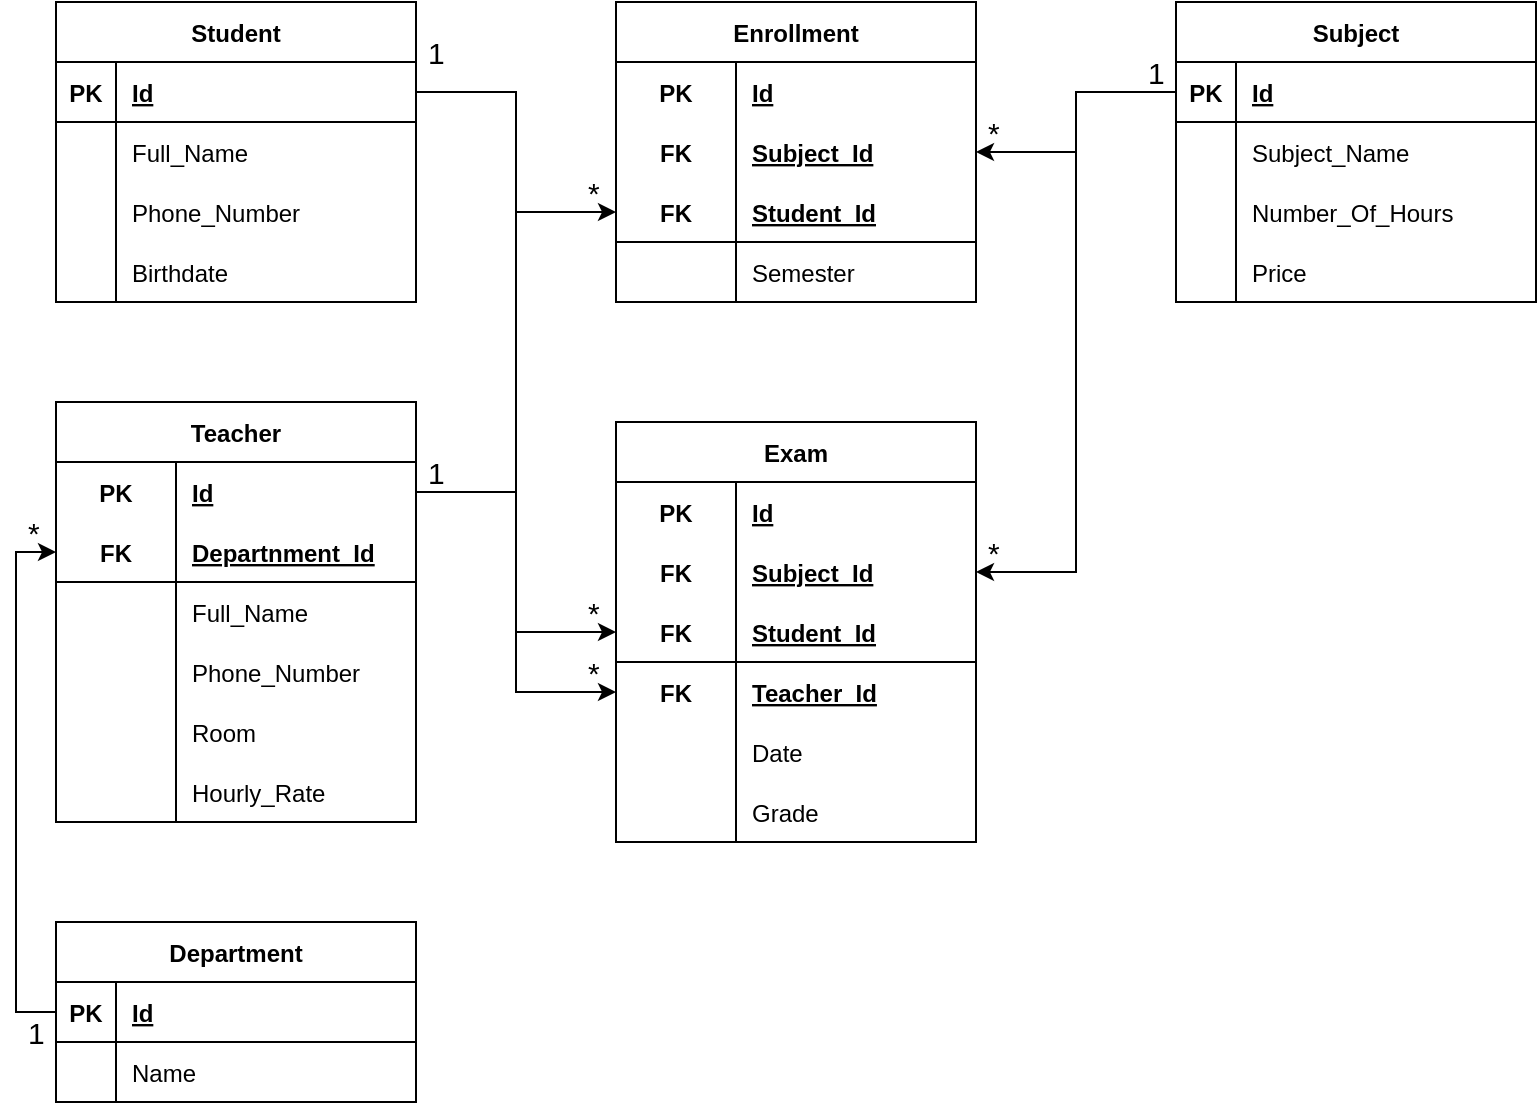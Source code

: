 <mxfile version="20.7.4" type="device" pages="2"><diagram id="PtYsgJRaM1wZHAiVbOj4" name="Page-1"><mxGraphModel dx="1050" dy="669" grid="1" gridSize="10" guides="1" tooltips="1" connect="1" arrows="1" fold="1" page="1" pageScale="1" pageWidth="850" pageHeight="1100" math="0" shadow="0"><root><mxCell id="0"/><mxCell id="1" parent="0"/><mxCell id="XeTwf_sYeIBVwDgB0tSK-1" value="Enrollment" style="shape=table;startSize=30;container=1;collapsible=1;childLayout=tableLayout;fixedRows=1;rowLines=0;fontStyle=1;align=center;resizeLast=1;" parent="1" vertex="1"><mxGeometry x="320" y="80" width="180" height="150" as="geometry"/></mxCell><mxCell id="XeTwf_sYeIBVwDgB0tSK-2" value="" style="shape=tableRow;horizontal=0;startSize=0;swimlaneHead=0;swimlaneBody=0;fillColor=none;collapsible=0;dropTarget=0;points=[[0,0.5],[1,0.5]];portConstraint=eastwest;top=0;left=0;right=0;bottom=0;" parent="XeTwf_sYeIBVwDgB0tSK-1" vertex="1"><mxGeometry y="30" width="180" height="30" as="geometry"/></mxCell><mxCell id="XeTwf_sYeIBVwDgB0tSK-3" value="PK" style="shape=partialRectangle;connectable=0;fillColor=none;top=0;left=0;bottom=0;right=0;fontStyle=1;overflow=hidden;" parent="XeTwf_sYeIBVwDgB0tSK-2" vertex="1"><mxGeometry width="60" height="30" as="geometry"><mxRectangle width="60" height="30" as="alternateBounds"/></mxGeometry></mxCell><mxCell id="XeTwf_sYeIBVwDgB0tSK-4" value="Id" style="shape=partialRectangle;connectable=0;fillColor=none;top=0;left=0;bottom=0;right=0;align=left;spacingLeft=6;fontStyle=5;overflow=hidden;" parent="XeTwf_sYeIBVwDgB0tSK-2" vertex="1"><mxGeometry x="60" width="120" height="30" as="geometry"><mxRectangle width="120" height="30" as="alternateBounds"/></mxGeometry></mxCell><mxCell id="XeTwf_sYeIBVwDgB0tSK-97" value="" style="shape=tableRow;horizontal=0;startSize=0;swimlaneHead=0;swimlaneBody=0;fillColor=none;collapsible=0;dropTarget=0;points=[[0,0.5],[1,0.5]];portConstraint=eastwest;top=0;left=0;right=0;bottom=0;" parent="XeTwf_sYeIBVwDgB0tSK-1" vertex="1"><mxGeometry y="60" width="180" height="30" as="geometry"/></mxCell><mxCell id="XeTwf_sYeIBVwDgB0tSK-98" value="FK" style="shape=partialRectangle;connectable=0;fillColor=none;top=0;left=0;bottom=0;right=0;fontStyle=1;overflow=hidden;" parent="XeTwf_sYeIBVwDgB0tSK-97" vertex="1"><mxGeometry width="60" height="30" as="geometry"><mxRectangle width="60" height="30" as="alternateBounds"/></mxGeometry></mxCell><mxCell id="XeTwf_sYeIBVwDgB0tSK-99" value="Subject_Id" style="shape=partialRectangle;connectable=0;fillColor=none;top=0;left=0;bottom=0;right=0;align=left;spacingLeft=6;fontStyle=5;overflow=hidden;" parent="XeTwf_sYeIBVwDgB0tSK-97" vertex="1"><mxGeometry x="60" width="120" height="30" as="geometry"><mxRectangle width="120" height="30" as="alternateBounds"/></mxGeometry></mxCell><mxCell id="XeTwf_sYeIBVwDgB0tSK-5" value="" style="shape=tableRow;horizontal=0;startSize=0;swimlaneHead=0;swimlaneBody=0;fillColor=none;collapsible=0;dropTarget=0;points=[[0,0.5],[1,0.5]];portConstraint=eastwest;top=0;left=0;right=0;bottom=1;" parent="XeTwf_sYeIBVwDgB0tSK-1" vertex="1"><mxGeometry y="90" width="180" height="30" as="geometry"/></mxCell><mxCell id="XeTwf_sYeIBVwDgB0tSK-6" value="FK" style="shape=partialRectangle;connectable=0;fillColor=none;top=0;left=0;bottom=0;right=0;fontStyle=1;overflow=hidden;" parent="XeTwf_sYeIBVwDgB0tSK-5" vertex="1"><mxGeometry width="60" height="30" as="geometry"><mxRectangle width="60" height="30" as="alternateBounds"/></mxGeometry></mxCell><mxCell id="XeTwf_sYeIBVwDgB0tSK-7" value="Student_Id" style="shape=partialRectangle;connectable=0;fillColor=none;top=0;left=0;bottom=0;right=0;align=left;spacingLeft=6;fontStyle=5;overflow=hidden;" parent="XeTwf_sYeIBVwDgB0tSK-5" vertex="1"><mxGeometry x="60" width="120" height="30" as="geometry"><mxRectangle width="120" height="30" as="alternateBounds"/></mxGeometry></mxCell><mxCell id="XeTwf_sYeIBVwDgB0tSK-8" value="" style="shape=tableRow;horizontal=0;startSize=0;swimlaneHead=0;swimlaneBody=0;fillColor=none;collapsible=0;dropTarget=0;points=[[0,0.5],[1,0.5]];portConstraint=eastwest;top=0;left=0;right=0;bottom=0;" parent="XeTwf_sYeIBVwDgB0tSK-1" vertex="1"><mxGeometry y="120" width="180" height="30" as="geometry"/></mxCell><mxCell id="XeTwf_sYeIBVwDgB0tSK-9" value="" style="shape=partialRectangle;connectable=0;fillColor=none;top=0;left=0;bottom=0;right=0;editable=1;overflow=hidden;" parent="XeTwf_sYeIBVwDgB0tSK-8" vertex="1"><mxGeometry width="60" height="30" as="geometry"><mxRectangle width="60" height="30" as="alternateBounds"/></mxGeometry></mxCell><mxCell id="XeTwf_sYeIBVwDgB0tSK-10" value="Semester" style="shape=partialRectangle;connectable=0;fillColor=none;top=0;left=0;bottom=0;right=0;align=left;spacingLeft=6;overflow=hidden;" parent="XeTwf_sYeIBVwDgB0tSK-8" vertex="1"><mxGeometry x="60" width="120" height="30" as="geometry"><mxRectangle width="120" height="30" as="alternateBounds"/></mxGeometry></mxCell><mxCell id="XeTwf_sYeIBVwDgB0tSK-14" value="Teacher" style="shape=table;startSize=30;container=1;collapsible=1;childLayout=tableLayout;fixedRows=1;rowLines=0;fontStyle=1;align=center;resizeLast=1;" parent="1" vertex="1"><mxGeometry x="40" y="280" width="180" height="210" as="geometry"/></mxCell><mxCell id="XeTwf_sYeIBVwDgB0tSK-15" value="" style="shape=tableRow;horizontal=0;startSize=0;swimlaneHead=0;swimlaneBody=0;fillColor=none;collapsible=0;dropTarget=0;points=[[0,0.5],[1,0.5]];portConstraint=eastwest;top=0;left=0;right=0;bottom=0;" parent="XeTwf_sYeIBVwDgB0tSK-14" vertex="1"><mxGeometry y="30" width="180" height="30" as="geometry"/></mxCell><mxCell id="XeTwf_sYeIBVwDgB0tSK-16" value="PK" style="shape=partialRectangle;connectable=0;fillColor=none;top=0;left=0;bottom=0;right=0;fontStyle=1;overflow=hidden;" parent="XeTwf_sYeIBVwDgB0tSK-15" vertex="1"><mxGeometry width="60" height="30" as="geometry"><mxRectangle width="60" height="30" as="alternateBounds"/></mxGeometry></mxCell><mxCell id="XeTwf_sYeIBVwDgB0tSK-17" value="Id" style="shape=partialRectangle;connectable=0;fillColor=none;top=0;left=0;bottom=0;right=0;align=left;spacingLeft=6;fontStyle=5;overflow=hidden;" parent="XeTwf_sYeIBVwDgB0tSK-15" vertex="1"><mxGeometry x="60" width="120" height="30" as="geometry"><mxRectangle width="120" height="30" as="alternateBounds"/></mxGeometry></mxCell><mxCell id="XeTwf_sYeIBVwDgB0tSK-18" value="" style="shape=tableRow;horizontal=0;startSize=0;swimlaneHead=0;swimlaneBody=0;fillColor=none;collapsible=0;dropTarget=0;points=[[0,0.5],[1,0.5]];portConstraint=eastwest;top=0;left=0;right=0;bottom=1;" parent="XeTwf_sYeIBVwDgB0tSK-14" vertex="1"><mxGeometry y="60" width="180" height="30" as="geometry"/></mxCell><mxCell id="XeTwf_sYeIBVwDgB0tSK-19" value="FK" style="shape=partialRectangle;connectable=0;fillColor=none;top=0;left=0;bottom=0;right=0;fontStyle=1;overflow=hidden;" parent="XeTwf_sYeIBVwDgB0tSK-18" vertex="1"><mxGeometry width="60" height="30" as="geometry"><mxRectangle width="60" height="30" as="alternateBounds"/></mxGeometry></mxCell><mxCell id="XeTwf_sYeIBVwDgB0tSK-20" value="Departnment_Id" style="shape=partialRectangle;connectable=0;fillColor=none;top=0;left=0;bottom=0;right=0;align=left;spacingLeft=6;fontStyle=5;overflow=hidden;" parent="XeTwf_sYeIBVwDgB0tSK-18" vertex="1"><mxGeometry x="60" width="120" height="30" as="geometry"><mxRectangle width="120" height="30" as="alternateBounds"/></mxGeometry></mxCell><mxCell id="XeTwf_sYeIBVwDgB0tSK-21" value="" style="shape=tableRow;horizontal=0;startSize=0;swimlaneHead=0;swimlaneBody=0;fillColor=none;collapsible=0;dropTarget=0;points=[[0,0.5],[1,0.5]];portConstraint=eastwest;top=0;left=0;right=0;bottom=0;" parent="XeTwf_sYeIBVwDgB0tSK-14" vertex="1"><mxGeometry y="90" width="180" height="30" as="geometry"/></mxCell><mxCell id="XeTwf_sYeIBVwDgB0tSK-22" value="" style="shape=partialRectangle;connectable=0;fillColor=none;top=0;left=0;bottom=0;right=0;editable=1;overflow=hidden;" parent="XeTwf_sYeIBVwDgB0tSK-21" vertex="1"><mxGeometry width="60" height="30" as="geometry"><mxRectangle width="60" height="30" as="alternateBounds"/></mxGeometry></mxCell><mxCell id="XeTwf_sYeIBVwDgB0tSK-23" value="Full_Name" style="shape=partialRectangle;connectable=0;fillColor=none;top=0;left=0;bottom=0;right=0;align=left;spacingLeft=6;overflow=hidden;" parent="XeTwf_sYeIBVwDgB0tSK-21" vertex="1"><mxGeometry x="60" width="120" height="30" as="geometry"><mxRectangle width="120" height="30" as="alternateBounds"/></mxGeometry></mxCell><mxCell id="XeTwf_sYeIBVwDgB0tSK-24" value="" style="shape=tableRow;horizontal=0;startSize=0;swimlaneHead=0;swimlaneBody=0;fillColor=none;collapsible=0;dropTarget=0;points=[[0,0.5],[1,0.5]];portConstraint=eastwest;top=0;left=0;right=0;bottom=0;" parent="XeTwf_sYeIBVwDgB0tSK-14" vertex="1"><mxGeometry y="120" width="180" height="30" as="geometry"/></mxCell><mxCell id="XeTwf_sYeIBVwDgB0tSK-25" value="" style="shape=partialRectangle;connectable=0;fillColor=none;top=0;left=0;bottom=0;right=0;editable=1;overflow=hidden;" parent="XeTwf_sYeIBVwDgB0tSK-24" vertex="1"><mxGeometry width="60" height="30" as="geometry"><mxRectangle width="60" height="30" as="alternateBounds"/></mxGeometry></mxCell><mxCell id="XeTwf_sYeIBVwDgB0tSK-26" value="Phone_Number" style="shape=partialRectangle;connectable=0;fillColor=none;top=0;left=0;bottom=0;right=0;align=left;spacingLeft=6;overflow=hidden;" parent="XeTwf_sYeIBVwDgB0tSK-24" vertex="1"><mxGeometry x="60" width="120" height="30" as="geometry"><mxRectangle width="120" height="30" as="alternateBounds"/></mxGeometry></mxCell><mxCell id="XeTwf_sYeIBVwDgB0tSK-79" value="" style="shape=tableRow;horizontal=0;startSize=0;swimlaneHead=0;swimlaneBody=0;fillColor=none;collapsible=0;dropTarget=0;points=[[0,0.5],[1,0.5]];portConstraint=eastwest;top=0;left=0;right=0;bottom=0;" parent="XeTwf_sYeIBVwDgB0tSK-14" vertex="1"><mxGeometry y="150" width="180" height="30" as="geometry"/></mxCell><mxCell id="XeTwf_sYeIBVwDgB0tSK-80" value="" style="shape=partialRectangle;connectable=0;fillColor=none;top=0;left=0;bottom=0;right=0;editable=1;overflow=hidden;" parent="XeTwf_sYeIBVwDgB0tSK-79" vertex="1"><mxGeometry width="60" height="30" as="geometry"><mxRectangle width="60" height="30" as="alternateBounds"/></mxGeometry></mxCell><mxCell id="XeTwf_sYeIBVwDgB0tSK-81" value="Room" style="shape=partialRectangle;connectable=0;fillColor=none;top=0;left=0;bottom=0;right=0;align=left;spacingLeft=6;overflow=hidden;" parent="XeTwf_sYeIBVwDgB0tSK-79" vertex="1"><mxGeometry x="60" width="120" height="30" as="geometry"><mxRectangle width="120" height="30" as="alternateBounds"/></mxGeometry></mxCell><mxCell id="XeTwf_sYeIBVwDgB0tSK-82" value="" style="shape=tableRow;horizontal=0;startSize=0;swimlaneHead=0;swimlaneBody=0;fillColor=none;collapsible=0;dropTarget=0;points=[[0,0.5],[1,0.5]];portConstraint=eastwest;top=0;left=0;right=0;bottom=0;" parent="XeTwf_sYeIBVwDgB0tSK-14" vertex="1"><mxGeometry y="180" width="180" height="30" as="geometry"/></mxCell><mxCell id="XeTwf_sYeIBVwDgB0tSK-83" value="" style="shape=partialRectangle;connectable=0;fillColor=none;top=0;left=0;bottom=0;right=0;editable=1;overflow=hidden;" parent="XeTwf_sYeIBVwDgB0tSK-82" vertex="1"><mxGeometry width="60" height="30" as="geometry"><mxRectangle width="60" height="30" as="alternateBounds"/></mxGeometry></mxCell><mxCell id="XeTwf_sYeIBVwDgB0tSK-84" value="Hourly_Rate" style="shape=partialRectangle;connectable=0;fillColor=none;top=0;left=0;bottom=0;right=0;align=left;spacingLeft=6;overflow=hidden;" parent="XeTwf_sYeIBVwDgB0tSK-82" vertex="1"><mxGeometry x="60" width="120" height="30" as="geometry"><mxRectangle width="120" height="30" as="alternateBounds"/></mxGeometry></mxCell><mxCell id="XeTwf_sYeIBVwDgB0tSK-27" value="Student" style="shape=table;startSize=30;container=1;collapsible=1;childLayout=tableLayout;fixedRows=1;rowLines=0;fontStyle=1;align=center;resizeLast=1;" parent="1" vertex="1"><mxGeometry x="40" y="80" width="180" height="150" as="geometry"/></mxCell><mxCell id="XeTwf_sYeIBVwDgB0tSK-28" value="" style="shape=tableRow;horizontal=0;startSize=0;swimlaneHead=0;swimlaneBody=0;fillColor=none;collapsible=0;dropTarget=0;points=[[0,0.5],[1,0.5]];portConstraint=eastwest;top=0;left=0;right=0;bottom=1;" parent="XeTwf_sYeIBVwDgB0tSK-27" vertex="1"><mxGeometry y="30" width="180" height="30" as="geometry"/></mxCell><mxCell id="XeTwf_sYeIBVwDgB0tSK-29" value="PK" style="shape=partialRectangle;connectable=0;fillColor=none;top=0;left=0;bottom=0;right=0;fontStyle=1;overflow=hidden;" parent="XeTwf_sYeIBVwDgB0tSK-28" vertex="1"><mxGeometry width="30" height="30" as="geometry"><mxRectangle width="30" height="30" as="alternateBounds"/></mxGeometry></mxCell><mxCell id="XeTwf_sYeIBVwDgB0tSK-30" value="Id" style="shape=partialRectangle;connectable=0;fillColor=none;top=0;left=0;bottom=0;right=0;align=left;spacingLeft=6;fontStyle=5;overflow=hidden;" parent="XeTwf_sYeIBVwDgB0tSK-28" vertex="1"><mxGeometry x="30" width="150" height="30" as="geometry"><mxRectangle width="150" height="30" as="alternateBounds"/></mxGeometry></mxCell><mxCell id="XeTwf_sYeIBVwDgB0tSK-31" value="" style="shape=tableRow;horizontal=0;startSize=0;swimlaneHead=0;swimlaneBody=0;fillColor=none;collapsible=0;dropTarget=0;points=[[0,0.5],[1,0.5]];portConstraint=eastwest;top=0;left=0;right=0;bottom=0;" parent="XeTwf_sYeIBVwDgB0tSK-27" vertex="1"><mxGeometry y="60" width="180" height="30" as="geometry"/></mxCell><mxCell id="XeTwf_sYeIBVwDgB0tSK-32" value="" style="shape=partialRectangle;connectable=0;fillColor=none;top=0;left=0;bottom=0;right=0;editable=1;overflow=hidden;" parent="XeTwf_sYeIBVwDgB0tSK-31" vertex="1"><mxGeometry width="30" height="30" as="geometry"><mxRectangle width="30" height="30" as="alternateBounds"/></mxGeometry></mxCell><mxCell id="XeTwf_sYeIBVwDgB0tSK-33" value="Full_Name" style="shape=partialRectangle;connectable=0;fillColor=none;top=0;left=0;bottom=0;right=0;align=left;spacingLeft=6;overflow=hidden;" parent="XeTwf_sYeIBVwDgB0tSK-31" vertex="1"><mxGeometry x="30" width="150" height="30" as="geometry"><mxRectangle width="150" height="30" as="alternateBounds"/></mxGeometry></mxCell><mxCell id="XeTwf_sYeIBVwDgB0tSK-34" value="" style="shape=tableRow;horizontal=0;startSize=0;swimlaneHead=0;swimlaneBody=0;fillColor=none;collapsible=0;dropTarget=0;points=[[0,0.5],[1,0.5]];portConstraint=eastwest;top=0;left=0;right=0;bottom=0;" parent="XeTwf_sYeIBVwDgB0tSK-27" vertex="1"><mxGeometry y="90" width="180" height="30" as="geometry"/></mxCell><mxCell id="XeTwf_sYeIBVwDgB0tSK-35" value="" style="shape=partialRectangle;connectable=0;fillColor=none;top=0;left=0;bottom=0;right=0;editable=1;overflow=hidden;" parent="XeTwf_sYeIBVwDgB0tSK-34" vertex="1"><mxGeometry width="30" height="30" as="geometry"><mxRectangle width="30" height="30" as="alternateBounds"/></mxGeometry></mxCell><mxCell id="XeTwf_sYeIBVwDgB0tSK-36" value="Phone_Number" style="shape=partialRectangle;connectable=0;fillColor=none;top=0;left=0;bottom=0;right=0;align=left;spacingLeft=6;overflow=hidden;" parent="XeTwf_sYeIBVwDgB0tSK-34" vertex="1"><mxGeometry x="30" width="150" height="30" as="geometry"><mxRectangle width="150" height="30" as="alternateBounds"/></mxGeometry></mxCell><mxCell id="XeTwf_sYeIBVwDgB0tSK-37" value="" style="shape=tableRow;horizontal=0;startSize=0;swimlaneHead=0;swimlaneBody=0;fillColor=none;collapsible=0;dropTarget=0;points=[[0,0.5],[1,0.5]];portConstraint=eastwest;top=0;left=0;right=0;bottom=0;" parent="XeTwf_sYeIBVwDgB0tSK-27" vertex="1"><mxGeometry y="120" width="180" height="30" as="geometry"/></mxCell><mxCell id="XeTwf_sYeIBVwDgB0tSK-38" value="" style="shape=partialRectangle;connectable=0;fillColor=none;top=0;left=0;bottom=0;right=0;editable=1;overflow=hidden;" parent="XeTwf_sYeIBVwDgB0tSK-37" vertex="1"><mxGeometry width="30" height="30" as="geometry"><mxRectangle width="30" height="30" as="alternateBounds"/></mxGeometry></mxCell><mxCell id="XeTwf_sYeIBVwDgB0tSK-39" value="Birthdate" style="shape=partialRectangle;connectable=0;fillColor=none;top=0;left=0;bottom=0;right=0;align=left;spacingLeft=6;overflow=hidden;" parent="XeTwf_sYeIBVwDgB0tSK-37" vertex="1"><mxGeometry x="30" width="150" height="30" as="geometry"><mxRectangle width="150" height="30" as="alternateBounds"/></mxGeometry></mxCell><mxCell id="XeTwf_sYeIBVwDgB0tSK-40" value="Subject" style="shape=table;startSize=30;container=1;collapsible=1;childLayout=tableLayout;fixedRows=1;rowLines=0;fontStyle=1;align=center;resizeLast=1;" parent="1" vertex="1"><mxGeometry x="600" y="80" width="180" height="150" as="geometry"/></mxCell><mxCell id="XeTwf_sYeIBVwDgB0tSK-41" value="" style="shape=tableRow;horizontal=0;startSize=0;swimlaneHead=0;swimlaneBody=0;fillColor=none;collapsible=0;dropTarget=0;points=[[0,0.5],[1,0.5]];portConstraint=eastwest;top=0;left=0;right=0;bottom=1;" parent="XeTwf_sYeIBVwDgB0tSK-40" vertex="1"><mxGeometry y="30" width="180" height="30" as="geometry"/></mxCell><mxCell id="XeTwf_sYeIBVwDgB0tSK-42" value="PK" style="shape=partialRectangle;connectable=0;fillColor=none;top=0;left=0;bottom=0;right=0;fontStyle=1;overflow=hidden;" parent="XeTwf_sYeIBVwDgB0tSK-41" vertex="1"><mxGeometry width="30" height="30" as="geometry"><mxRectangle width="30" height="30" as="alternateBounds"/></mxGeometry></mxCell><mxCell id="XeTwf_sYeIBVwDgB0tSK-43" value="Id" style="shape=partialRectangle;connectable=0;fillColor=none;top=0;left=0;bottom=0;right=0;align=left;spacingLeft=6;fontStyle=5;overflow=hidden;" parent="XeTwf_sYeIBVwDgB0tSK-41" vertex="1"><mxGeometry x="30" width="150" height="30" as="geometry"><mxRectangle width="150" height="30" as="alternateBounds"/></mxGeometry></mxCell><mxCell id="XeTwf_sYeIBVwDgB0tSK-44" value="" style="shape=tableRow;horizontal=0;startSize=0;swimlaneHead=0;swimlaneBody=0;fillColor=none;collapsible=0;dropTarget=0;points=[[0,0.5],[1,0.5]];portConstraint=eastwest;top=0;left=0;right=0;bottom=0;" parent="XeTwf_sYeIBVwDgB0tSK-40" vertex="1"><mxGeometry y="60" width="180" height="30" as="geometry"/></mxCell><mxCell id="XeTwf_sYeIBVwDgB0tSK-45" value="" style="shape=partialRectangle;connectable=0;fillColor=none;top=0;left=0;bottom=0;right=0;editable=1;overflow=hidden;" parent="XeTwf_sYeIBVwDgB0tSK-44" vertex="1"><mxGeometry width="30" height="30" as="geometry"><mxRectangle width="30" height="30" as="alternateBounds"/></mxGeometry></mxCell><mxCell id="XeTwf_sYeIBVwDgB0tSK-46" value="Subject_Name" style="shape=partialRectangle;connectable=0;fillColor=none;top=0;left=0;bottom=0;right=0;align=left;spacingLeft=6;overflow=hidden;" parent="XeTwf_sYeIBVwDgB0tSK-44" vertex="1"><mxGeometry x="30" width="150" height="30" as="geometry"><mxRectangle width="150" height="30" as="alternateBounds"/></mxGeometry></mxCell><mxCell id="XeTwf_sYeIBVwDgB0tSK-47" value="" style="shape=tableRow;horizontal=0;startSize=0;swimlaneHead=0;swimlaneBody=0;fillColor=none;collapsible=0;dropTarget=0;points=[[0,0.5],[1,0.5]];portConstraint=eastwest;top=0;left=0;right=0;bottom=0;" parent="XeTwf_sYeIBVwDgB0tSK-40" vertex="1"><mxGeometry y="90" width="180" height="30" as="geometry"/></mxCell><mxCell id="XeTwf_sYeIBVwDgB0tSK-48" value="" style="shape=partialRectangle;connectable=0;fillColor=none;top=0;left=0;bottom=0;right=0;editable=1;overflow=hidden;" parent="XeTwf_sYeIBVwDgB0tSK-47" vertex="1"><mxGeometry width="30" height="30" as="geometry"><mxRectangle width="30" height="30" as="alternateBounds"/></mxGeometry></mxCell><mxCell id="XeTwf_sYeIBVwDgB0tSK-49" value="Number_Of_Hours" style="shape=partialRectangle;connectable=0;fillColor=none;top=0;left=0;bottom=0;right=0;align=left;spacingLeft=6;overflow=hidden;" parent="XeTwf_sYeIBVwDgB0tSK-47" vertex="1"><mxGeometry x="30" width="150" height="30" as="geometry"><mxRectangle width="150" height="30" as="alternateBounds"/></mxGeometry></mxCell><mxCell id="XeTwf_sYeIBVwDgB0tSK-50" value="" style="shape=tableRow;horizontal=0;startSize=0;swimlaneHead=0;swimlaneBody=0;fillColor=none;collapsible=0;dropTarget=0;points=[[0,0.5],[1,0.5]];portConstraint=eastwest;top=0;left=0;right=0;bottom=0;" parent="XeTwf_sYeIBVwDgB0tSK-40" vertex="1"><mxGeometry y="120" width="180" height="30" as="geometry"/></mxCell><mxCell id="XeTwf_sYeIBVwDgB0tSK-51" value="" style="shape=partialRectangle;connectable=0;fillColor=none;top=0;left=0;bottom=0;right=0;editable=1;overflow=hidden;" parent="XeTwf_sYeIBVwDgB0tSK-50" vertex="1"><mxGeometry width="30" height="30" as="geometry"><mxRectangle width="30" height="30" as="alternateBounds"/></mxGeometry></mxCell><mxCell id="XeTwf_sYeIBVwDgB0tSK-52" value="Price" style="shape=partialRectangle;connectable=0;fillColor=none;top=0;left=0;bottom=0;right=0;align=left;spacingLeft=6;overflow=hidden;" parent="XeTwf_sYeIBVwDgB0tSK-50" vertex="1"><mxGeometry x="30" width="150" height="30" as="geometry"><mxRectangle width="150" height="30" as="alternateBounds"/></mxGeometry></mxCell><mxCell id="XeTwf_sYeIBVwDgB0tSK-53" value="Department" style="shape=table;startSize=30;container=1;collapsible=1;childLayout=tableLayout;fixedRows=1;rowLines=0;fontStyle=1;align=center;resizeLast=1;" parent="1" vertex="1"><mxGeometry x="40" y="540" width="180" height="90" as="geometry"/></mxCell><mxCell id="XeTwf_sYeIBVwDgB0tSK-54" value="" style="shape=tableRow;horizontal=0;startSize=0;swimlaneHead=0;swimlaneBody=0;fillColor=none;collapsible=0;dropTarget=0;points=[[0,0.5],[1,0.5]];portConstraint=eastwest;top=0;left=0;right=0;bottom=1;" parent="XeTwf_sYeIBVwDgB0tSK-53" vertex="1"><mxGeometry y="30" width="180" height="30" as="geometry"/></mxCell><mxCell id="XeTwf_sYeIBVwDgB0tSK-55" value="PK" style="shape=partialRectangle;connectable=0;fillColor=none;top=0;left=0;bottom=0;right=0;fontStyle=1;overflow=hidden;" parent="XeTwf_sYeIBVwDgB0tSK-54" vertex="1"><mxGeometry width="30" height="30" as="geometry"><mxRectangle width="30" height="30" as="alternateBounds"/></mxGeometry></mxCell><mxCell id="XeTwf_sYeIBVwDgB0tSK-56" value="Id" style="shape=partialRectangle;connectable=0;fillColor=none;top=0;left=0;bottom=0;right=0;align=left;spacingLeft=6;fontStyle=5;overflow=hidden;" parent="XeTwf_sYeIBVwDgB0tSK-54" vertex="1"><mxGeometry x="30" width="150" height="30" as="geometry"><mxRectangle width="150" height="30" as="alternateBounds"/></mxGeometry></mxCell><mxCell id="XeTwf_sYeIBVwDgB0tSK-57" value="" style="shape=tableRow;horizontal=0;startSize=0;swimlaneHead=0;swimlaneBody=0;fillColor=none;collapsible=0;dropTarget=0;points=[[0,0.5],[1,0.5]];portConstraint=eastwest;top=0;left=0;right=0;bottom=0;" parent="XeTwf_sYeIBVwDgB0tSK-53" vertex="1"><mxGeometry y="60" width="180" height="30" as="geometry"/></mxCell><mxCell id="XeTwf_sYeIBVwDgB0tSK-58" value="" style="shape=partialRectangle;connectable=0;fillColor=none;top=0;left=0;bottom=0;right=0;editable=1;overflow=hidden;" parent="XeTwf_sYeIBVwDgB0tSK-57" vertex="1"><mxGeometry width="30" height="30" as="geometry"><mxRectangle width="30" height="30" as="alternateBounds"/></mxGeometry></mxCell><mxCell id="XeTwf_sYeIBVwDgB0tSK-59" value="Name" style="shape=partialRectangle;connectable=0;fillColor=none;top=0;left=0;bottom=0;right=0;align=left;spacingLeft=6;overflow=hidden;" parent="XeTwf_sYeIBVwDgB0tSK-57" vertex="1"><mxGeometry x="30" width="150" height="30" as="geometry"><mxRectangle width="150" height="30" as="alternateBounds"/></mxGeometry></mxCell><mxCell id="XeTwf_sYeIBVwDgB0tSK-66" value="Exam" style="shape=table;startSize=30;container=1;collapsible=1;childLayout=tableLayout;fixedRows=1;rowLines=0;fontStyle=1;align=center;resizeLast=1;" parent="1" vertex="1"><mxGeometry x="320" y="290" width="180" height="210" as="geometry"/></mxCell><mxCell id="XeTwf_sYeIBVwDgB0tSK-67" value="" style="shape=tableRow;horizontal=0;startSize=0;swimlaneHead=0;swimlaneBody=0;fillColor=none;collapsible=0;dropTarget=0;points=[[0,0.5],[1,0.5]];portConstraint=eastwest;top=0;left=0;right=0;bottom=0;" parent="XeTwf_sYeIBVwDgB0tSK-66" vertex="1"><mxGeometry y="30" width="180" height="30" as="geometry"/></mxCell><mxCell id="XeTwf_sYeIBVwDgB0tSK-68" value="PK" style="shape=partialRectangle;connectable=0;fillColor=none;top=0;left=0;bottom=0;right=0;fontStyle=1;overflow=hidden;" parent="XeTwf_sYeIBVwDgB0tSK-67" vertex="1"><mxGeometry width="60" height="30" as="geometry"><mxRectangle width="60" height="30" as="alternateBounds"/></mxGeometry></mxCell><mxCell id="XeTwf_sYeIBVwDgB0tSK-69" value="Id" style="shape=partialRectangle;connectable=0;fillColor=none;top=0;left=0;bottom=0;right=0;align=left;spacingLeft=6;fontStyle=5;overflow=hidden;" parent="XeTwf_sYeIBVwDgB0tSK-67" vertex="1"><mxGeometry x="60" width="120" height="30" as="geometry"><mxRectangle width="120" height="30" as="alternateBounds"/></mxGeometry></mxCell><mxCell id="XeTwf_sYeIBVwDgB0tSK-91" value="" style="shape=tableRow;horizontal=0;startSize=0;swimlaneHead=0;swimlaneBody=0;fillColor=none;collapsible=0;dropTarget=0;points=[[0,0.5],[1,0.5]];portConstraint=eastwest;top=0;left=0;right=0;bottom=0;" parent="XeTwf_sYeIBVwDgB0tSK-66" vertex="1"><mxGeometry y="60" width="180" height="30" as="geometry"/></mxCell><mxCell id="XeTwf_sYeIBVwDgB0tSK-92" value="FK" style="shape=partialRectangle;connectable=0;fillColor=none;top=0;left=0;bottom=0;right=0;fontStyle=1;overflow=hidden;" parent="XeTwf_sYeIBVwDgB0tSK-91" vertex="1"><mxGeometry width="60" height="30" as="geometry"><mxRectangle width="60" height="30" as="alternateBounds"/></mxGeometry></mxCell><mxCell id="XeTwf_sYeIBVwDgB0tSK-93" value="Subject_Id" style="shape=partialRectangle;connectable=0;fillColor=none;top=0;left=0;bottom=0;right=0;align=left;spacingLeft=6;fontStyle=5;overflow=hidden;" parent="XeTwf_sYeIBVwDgB0tSK-91" vertex="1"><mxGeometry x="60" width="120" height="30" as="geometry"><mxRectangle width="120" height="30" as="alternateBounds"/></mxGeometry></mxCell><mxCell id="XeTwf_sYeIBVwDgB0tSK-70" value="" style="shape=tableRow;horizontal=0;startSize=0;swimlaneHead=0;swimlaneBody=0;fillColor=none;collapsible=0;dropTarget=0;points=[[0,0.5],[1,0.5]];portConstraint=eastwest;top=0;left=0;right=0;bottom=1;" parent="XeTwf_sYeIBVwDgB0tSK-66" vertex="1"><mxGeometry y="90" width="180" height="30" as="geometry"/></mxCell><mxCell id="XeTwf_sYeIBVwDgB0tSK-71" value="FK" style="shape=partialRectangle;connectable=0;fillColor=none;top=0;left=0;bottom=0;right=0;fontStyle=1;overflow=hidden;" parent="XeTwf_sYeIBVwDgB0tSK-70" vertex="1"><mxGeometry width="60" height="30" as="geometry"><mxRectangle width="60" height="30" as="alternateBounds"/></mxGeometry></mxCell><mxCell id="XeTwf_sYeIBVwDgB0tSK-72" value="Student_Id" style="shape=partialRectangle;connectable=0;fillColor=none;top=0;left=0;bottom=0;right=0;align=left;spacingLeft=6;fontStyle=5;overflow=hidden;" parent="XeTwf_sYeIBVwDgB0tSK-70" vertex="1"><mxGeometry x="60" width="120" height="30" as="geometry"><mxRectangle width="120" height="30" as="alternateBounds"/></mxGeometry></mxCell><mxCell id="XeTwf_sYeIBVwDgB0tSK-88" value="" style="shape=tableRow;horizontal=0;startSize=0;swimlaneHead=0;swimlaneBody=0;fillColor=none;collapsible=0;dropTarget=0;points=[[0,0.5],[1,0.5]];portConstraint=eastwest;top=0;left=0;right=0;bottom=0;" parent="XeTwf_sYeIBVwDgB0tSK-66" vertex="1"><mxGeometry y="120" width="180" height="30" as="geometry"/></mxCell><mxCell id="XeTwf_sYeIBVwDgB0tSK-89" value="FK" style="shape=partialRectangle;connectable=0;fillColor=none;top=0;left=0;bottom=0;right=0;fontStyle=1;overflow=hidden;" parent="XeTwf_sYeIBVwDgB0tSK-88" vertex="1"><mxGeometry width="60" height="30" as="geometry"><mxRectangle width="60" height="30" as="alternateBounds"/></mxGeometry></mxCell><mxCell id="XeTwf_sYeIBVwDgB0tSK-90" value="Teacher_Id" style="shape=partialRectangle;connectable=0;fillColor=none;top=0;left=0;bottom=0;right=0;align=left;spacingLeft=6;fontStyle=5;overflow=hidden;" parent="XeTwf_sYeIBVwDgB0tSK-88" vertex="1"><mxGeometry x="60" width="120" height="30" as="geometry"><mxRectangle width="120" height="30" as="alternateBounds"/></mxGeometry></mxCell><mxCell id="XeTwf_sYeIBVwDgB0tSK-73" value="" style="shape=tableRow;horizontal=0;startSize=0;swimlaneHead=0;swimlaneBody=0;fillColor=none;collapsible=0;dropTarget=0;points=[[0,0.5],[1,0.5]];portConstraint=eastwest;top=0;left=0;right=0;bottom=0;" parent="XeTwf_sYeIBVwDgB0tSK-66" vertex="1"><mxGeometry y="150" width="180" height="30" as="geometry"/></mxCell><mxCell id="XeTwf_sYeIBVwDgB0tSK-74" value="" style="shape=partialRectangle;connectable=0;fillColor=none;top=0;left=0;bottom=0;right=0;editable=1;overflow=hidden;" parent="XeTwf_sYeIBVwDgB0tSK-73" vertex="1"><mxGeometry width="60" height="30" as="geometry"><mxRectangle width="60" height="30" as="alternateBounds"/></mxGeometry></mxCell><mxCell id="XeTwf_sYeIBVwDgB0tSK-75" value="Date" style="shape=partialRectangle;connectable=0;fillColor=none;top=0;left=0;bottom=0;right=0;align=left;spacingLeft=6;overflow=hidden;" parent="XeTwf_sYeIBVwDgB0tSK-73" vertex="1"><mxGeometry x="60" width="120" height="30" as="geometry"><mxRectangle width="120" height="30" as="alternateBounds"/></mxGeometry></mxCell><mxCell id="XeTwf_sYeIBVwDgB0tSK-76" value="" style="shape=tableRow;horizontal=0;startSize=0;swimlaneHead=0;swimlaneBody=0;fillColor=none;collapsible=0;dropTarget=0;points=[[0,0.5],[1,0.5]];portConstraint=eastwest;top=0;left=0;right=0;bottom=0;" parent="XeTwf_sYeIBVwDgB0tSK-66" vertex="1"><mxGeometry y="180" width="180" height="30" as="geometry"/></mxCell><mxCell id="XeTwf_sYeIBVwDgB0tSK-77" value="" style="shape=partialRectangle;connectable=0;fillColor=none;top=0;left=0;bottom=0;right=0;editable=1;overflow=hidden;" parent="XeTwf_sYeIBVwDgB0tSK-76" vertex="1"><mxGeometry width="60" height="30" as="geometry"><mxRectangle width="60" height="30" as="alternateBounds"/></mxGeometry></mxCell><mxCell id="XeTwf_sYeIBVwDgB0tSK-78" value="Grade" style="shape=partialRectangle;connectable=0;fillColor=none;top=0;left=0;bottom=0;right=0;align=left;spacingLeft=6;overflow=hidden;" parent="XeTwf_sYeIBVwDgB0tSK-76" vertex="1"><mxGeometry x="60" width="120" height="30" as="geometry"><mxRectangle width="120" height="30" as="alternateBounds"/></mxGeometry></mxCell><mxCell id="XeTwf_sYeIBVwDgB0tSK-100" style="edgeStyle=orthogonalEdgeStyle;rounded=0;orthogonalLoop=1;jettySize=auto;html=1;" parent="1" source="XeTwf_sYeIBVwDgB0tSK-41" target="XeTwf_sYeIBVwDgB0tSK-91" edge="1"><mxGeometry relative="1" as="geometry"/></mxCell><mxCell id="XeTwf_sYeIBVwDgB0tSK-101" style="edgeStyle=orthogonalEdgeStyle;rounded=0;orthogonalLoop=1;jettySize=auto;html=1;entryX=1;entryY=0.5;entryDx=0;entryDy=0;" parent="1" source="XeTwf_sYeIBVwDgB0tSK-41" target="XeTwf_sYeIBVwDgB0tSK-97" edge="1"><mxGeometry relative="1" as="geometry"/></mxCell><mxCell id="XeTwf_sYeIBVwDgB0tSK-102" style="edgeStyle=orthogonalEdgeStyle;rounded=0;orthogonalLoop=1;jettySize=auto;html=1;entryX=0;entryY=0.5;entryDx=0;entryDy=0;" parent="1" source="XeTwf_sYeIBVwDgB0tSK-28" target="XeTwf_sYeIBVwDgB0tSK-5" edge="1"><mxGeometry relative="1" as="geometry"/></mxCell><mxCell id="XeTwf_sYeIBVwDgB0tSK-103" style="edgeStyle=orthogonalEdgeStyle;rounded=0;orthogonalLoop=1;jettySize=auto;html=1;entryX=0;entryY=0.5;entryDx=0;entryDy=0;" parent="1" source="XeTwf_sYeIBVwDgB0tSK-15" target="XeTwf_sYeIBVwDgB0tSK-88" edge="1"><mxGeometry relative="1" as="geometry"/></mxCell><mxCell id="XeTwf_sYeIBVwDgB0tSK-104" style="edgeStyle=orthogonalEdgeStyle;rounded=0;orthogonalLoop=1;jettySize=auto;html=1;entryX=0;entryY=0.5;entryDx=0;entryDy=0;" parent="1" source="XeTwf_sYeIBVwDgB0tSK-28" target="XeTwf_sYeIBVwDgB0tSK-70" edge="1"><mxGeometry relative="1" as="geometry"/></mxCell><mxCell id="XeTwf_sYeIBVwDgB0tSK-105" style="edgeStyle=orthogonalEdgeStyle;rounded=0;orthogonalLoop=1;jettySize=auto;html=1;entryX=0;entryY=0.5;entryDx=0;entryDy=0;" parent="1" source="XeTwf_sYeIBVwDgB0tSK-54" target="XeTwf_sYeIBVwDgB0tSK-18" edge="1"><mxGeometry relative="1" as="geometry"/></mxCell><mxCell id="XeTwf_sYeIBVwDgB0tSK-106" value="1" style="text;strokeColor=none;fillColor=none;spacingLeft=4;spacingRight=4;overflow=hidden;rotatable=0;points=[[0,0.5],[1,0.5]];portConstraint=eastwest;fontSize=15;" parent="1" vertex="1"><mxGeometry x="220" y="90" width="20" height="30" as="geometry"/></mxCell><mxCell id="XeTwf_sYeIBVwDgB0tSK-107" value="*" style="text;strokeColor=none;fillColor=none;spacingLeft=4;spacingRight=4;overflow=hidden;rotatable=0;points=[[0,0.5],[1,0.5]];portConstraint=eastwest;fontSize=15;" parent="1" vertex="1"><mxGeometry x="300" y="370" width="20" height="30" as="geometry"/></mxCell><mxCell id="XeTwf_sYeIBVwDgB0tSK-108" value="*" style="text;strokeColor=none;fillColor=none;spacingLeft=4;spacingRight=4;overflow=hidden;rotatable=0;points=[[0,0.5],[1,0.5]];portConstraint=eastwest;fontSize=15;" parent="1" vertex="1"><mxGeometry x="300" y="400" width="20" height="30" as="geometry"/></mxCell><mxCell id="XeTwf_sYeIBVwDgB0tSK-109" value="*" style="text;strokeColor=none;fillColor=none;spacingLeft=4;spacingRight=4;overflow=hidden;rotatable=0;points=[[0,0.5],[1,0.5]];portConstraint=eastwest;fontSize=15;" parent="1" vertex="1"><mxGeometry x="500" y="340" width="20" height="30" as="geometry"/></mxCell><mxCell id="XeTwf_sYeIBVwDgB0tSK-110" value="*" style="text;strokeColor=none;fillColor=none;spacingLeft=4;spacingRight=4;overflow=hidden;rotatable=0;points=[[0,0.5],[1,0.5]];portConstraint=eastwest;fontSize=15;" parent="1" vertex="1"><mxGeometry x="300" y="160" width="20" height="30" as="geometry"/></mxCell><mxCell id="XeTwf_sYeIBVwDgB0tSK-111" value="*" style="text;strokeColor=none;fillColor=none;spacingLeft=4;spacingRight=4;overflow=hidden;rotatable=0;points=[[0,0.5],[1,0.5]];portConstraint=eastwest;fontSize=15;" parent="1" vertex="1"><mxGeometry x="500" y="130" width="20" height="30" as="geometry"/></mxCell><mxCell id="XeTwf_sYeIBVwDgB0tSK-112" value="*" style="text;strokeColor=none;fillColor=none;spacingLeft=4;spacingRight=4;overflow=hidden;rotatable=0;points=[[0,0.5],[1,0.5]];portConstraint=eastwest;fontSize=15;" parent="1" vertex="1"><mxGeometry x="20" y="330" width="20" height="30" as="geometry"/></mxCell><mxCell id="XeTwf_sYeIBVwDgB0tSK-113" value="1" style="text;strokeColor=none;fillColor=none;spacingLeft=4;spacingRight=4;overflow=hidden;rotatable=0;points=[[0,0.5],[1,0.5]];portConstraint=eastwest;fontSize=15;" parent="1" vertex="1"><mxGeometry x="220" y="300" width="20" height="30" as="geometry"/></mxCell><mxCell id="XeTwf_sYeIBVwDgB0tSK-114" value="1" style="text;strokeColor=none;fillColor=none;spacingLeft=4;spacingRight=4;overflow=hidden;rotatable=0;points=[[0,0.5],[1,0.5]];portConstraint=eastwest;fontSize=15;" parent="1" vertex="1"><mxGeometry x="20" y="580" width="20" height="30" as="geometry"/></mxCell><mxCell id="XeTwf_sYeIBVwDgB0tSK-115" value="1" style="text;strokeColor=none;fillColor=none;spacingLeft=4;spacingRight=4;overflow=hidden;rotatable=0;points=[[0,0.5],[1,0.5]];portConstraint=eastwest;fontSize=15;" parent="1" vertex="1"><mxGeometry x="580" y="100" width="20" height="30" as="geometry"/></mxCell></root></mxGraphModel></diagram><diagram id="aHan6A7h2ivzGKoIO7aA" name="Page-2"><mxGraphModel dx="1050" dy="669" grid="1" gridSize="10" guides="1" tooltips="1" connect="1" arrows="1" fold="1" page="1" pageScale="1" pageWidth="850" pageHeight="1100" math="0" shadow="0"><root><mxCell id="0"/><mxCell id="1" parent="0"/><mxCell id="ESUR8uDv957zgSf1HU9E-1" value="Patient" style="shape=table;startSize=30;container=1;collapsible=1;childLayout=tableLayout;fixedRows=1;rowLines=0;fontStyle=1;align=center;resizeLast=1;" vertex="1" parent="1"><mxGeometry x="40" y="410" width="180" height="270" as="geometry"/></mxCell><mxCell id="ESUR8uDv957zgSf1HU9E-2" value="" style="shape=tableRow;horizontal=0;startSize=0;swimlaneHead=0;swimlaneBody=0;fillColor=none;collapsible=0;dropTarget=0;points=[[0,0.5],[1,0.5]];portConstraint=eastwest;top=0;left=0;right=0;bottom=1;" vertex="1" parent="ESUR8uDv957zgSf1HU9E-1"><mxGeometry y="30" width="180" height="30" as="geometry"/></mxCell><mxCell id="ESUR8uDv957zgSf1HU9E-3" value="PK" style="shape=partialRectangle;connectable=0;fillColor=none;top=0;left=0;bottom=0;right=0;fontStyle=1;overflow=hidden;" vertex="1" parent="ESUR8uDv957zgSf1HU9E-2"><mxGeometry width="30" height="30" as="geometry"><mxRectangle width="30" height="30" as="alternateBounds"/></mxGeometry></mxCell><mxCell id="ESUR8uDv957zgSf1HU9E-4" value="Id" style="shape=partialRectangle;connectable=0;fillColor=none;top=0;left=0;bottom=0;right=0;align=left;spacingLeft=6;fontStyle=5;overflow=hidden;" vertex="1" parent="ESUR8uDv957zgSf1HU9E-2"><mxGeometry x="30" width="150" height="30" as="geometry"><mxRectangle width="150" height="30" as="alternateBounds"/></mxGeometry></mxCell><mxCell id="ESUR8uDv957zgSf1HU9E-5" value="" style="shape=tableRow;horizontal=0;startSize=0;swimlaneHead=0;swimlaneBody=0;fillColor=none;collapsible=0;dropTarget=0;points=[[0,0.5],[1,0.5]];portConstraint=eastwest;top=0;left=0;right=0;bottom=0;" vertex="1" parent="ESUR8uDv957zgSf1HU9E-1"><mxGeometry y="60" width="180" height="30" as="geometry"/></mxCell><mxCell id="ESUR8uDv957zgSf1HU9E-6" value="" style="shape=partialRectangle;connectable=0;fillColor=none;top=0;left=0;bottom=0;right=0;editable=1;overflow=hidden;" vertex="1" parent="ESUR8uDv957zgSf1HU9E-5"><mxGeometry width="30" height="30" as="geometry"><mxRectangle width="30" height="30" as="alternateBounds"/></mxGeometry></mxCell><mxCell id="ESUR8uDv957zgSf1HU9E-7" value="First_Name" style="shape=partialRectangle;connectable=0;fillColor=none;top=0;left=0;bottom=0;right=0;align=left;spacingLeft=6;overflow=hidden;" vertex="1" parent="ESUR8uDv957zgSf1HU9E-5"><mxGeometry x="30" width="150" height="30" as="geometry"><mxRectangle width="150" height="30" as="alternateBounds"/></mxGeometry></mxCell><mxCell id="ESUR8uDv957zgSf1HU9E-8" value="" style="shape=tableRow;horizontal=0;startSize=0;swimlaneHead=0;swimlaneBody=0;fillColor=none;collapsible=0;dropTarget=0;points=[[0,0.5],[1,0.5]];portConstraint=eastwest;top=0;left=0;right=0;bottom=0;" vertex="1" parent="ESUR8uDv957zgSf1HU9E-1"><mxGeometry y="90" width="180" height="30" as="geometry"/></mxCell><mxCell id="ESUR8uDv957zgSf1HU9E-9" value="" style="shape=partialRectangle;connectable=0;fillColor=none;top=0;left=0;bottom=0;right=0;editable=1;overflow=hidden;" vertex="1" parent="ESUR8uDv957zgSf1HU9E-8"><mxGeometry width="30" height="30" as="geometry"><mxRectangle width="30" height="30" as="alternateBounds"/></mxGeometry></mxCell><mxCell id="ESUR8uDv957zgSf1HU9E-10" value="Last_Name" style="shape=partialRectangle;connectable=0;fillColor=none;top=0;left=0;bottom=0;right=0;align=left;spacingLeft=6;overflow=hidden;" vertex="1" parent="ESUR8uDv957zgSf1HU9E-8"><mxGeometry x="30" width="150" height="30" as="geometry"><mxRectangle width="150" height="30" as="alternateBounds"/></mxGeometry></mxCell><mxCell id="ESUR8uDv957zgSf1HU9E-11" value="" style="shape=tableRow;horizontal=0;startSize=0;swimlaneHead=0;swimlaneBody=0;fillColor=none;collapsible=0;dropTarget=0;points=[[0,0.5],[1,0.5]];portConstraint=eastwest;top=0;left=0;right=0;bottom=0;" vertex="1" parent="ESUR8uDv957zgSf1HU9E-1"><mxGeometry y="120" width="180" height="30" as="geometry"/></mxCell><mxCell id="ESUR8uDv957zgSf1HU9E-12" value="" style="shape=partialRectangle;connectable=0;fillColor=none;top=0;left=0;bottom=0;right=0;editable=1;overflow=hidden;" vertex="1" parent="ESUR8uDv957zgSf1HU9E-11"><mxGeometry width="30" height="30" as="geometry"><mxRectangle width="30" height="30" as="alternateBounds"/></mxGeometry></mxCell><mxCell id="ESUR8uDv957zgSf1HU9E-13" value="Middle_Name" style="shape=partialRectangle;connectable=0;fillColor=none;top=0;left=0;bottom=0;right=0;align=left;spacingLeft=6;overflow=hidden;" vertex="1" parent="ESUR8uDv957zgSf1HU9E-11"><mxGeometry x="30" width="150" height="30" as="geometry"><mxRectangle width="150" height="30" as="alternateBounds"/></mxGeometry></mxCell><mxCell id="ESUR8uDv957zgSf1HU9E-14" value="" style="shape=tableRow;horizontal=0;startSize=0;swimlaneHead=0;swimlaneBody=0;fillColor=none;collapsible=0;dropTarget=0;points=[[0,0.5],[1,0.5]];portConstraint=eastwest;top=0;left=0;right=0;bottom=0;" vertex="1" parent="ESUR8uDv957zgSf1HU9E-1"><mxGeometry y="150" width="180" height="30" as="geometry"/></mxCell><mxCell id="ESUR8uDv957zgSf1HU9E-15" value="" style="shape=partialRectangle;connectable=0;fillColor=none;top=0;left=0;bottom=0;right=0;editable=1;overflow=hidden;" vertex="1" parent="ESUR8uDv957zgSf1HU9E-14"><mxGeometry width="30" height="30" as="geometry"><mxRectangle width="30" height="30" as="alternateBounds"/></mxGeometry></mxCell><mxCell id="ESUR8uDv957zgSf1HU9E-16" value="Phone_Number" style="shape=partialRectangle;connectable=0;fillColor=none;top=0;left=0;bottom=0;right=0;align=left;spacingLeft=6;overflow=hidden;" vertex="1" parent="ESUR8uDv957zgSf1HU9E-14"><mxGeometry x="30" width="150" height="30" as="geometry"><mxRectangle width="150" height="30" as="alternateBounds"/></mxGeometry></mxCell><mxCell id="ESUR8uDv957zgSf1HU9E-17" value="" style="shape=tableRow;horizontal=0;startSize=0;swimlaneHead=0;swimlaneBody=0;fillColor=none;collapsible=0;dropTarget=0;points=[[0,0.5],[1,0.5]];portConstraint=eastwest;top=0;left=0;right=0;bottom=0;" vertex="1" parent="ESUR8uDv957zgSf1HU9E-1"><mxGeometry y="180" width="180" height="30" as="geometry"/></mxCell><mxCell id="ESUR8uDv957zgSf1HU9E-18" value="" style="shape=partialRectangle;connectable=0;fillColor=none;top=0;left=0;bottom=0;right=0;editable=1;overflow=hidden;" vertex="1" parent="ESUR8uDv957zgSf1HU9E-17"><mxGeometry width="30" height="30" as="geometry"><mxRectangle width="30" height="30" as="alternateBounds"/></mxGeometry></mxCell><mxCell id="ESUR8uDv957zgSf1HU9E-19" value="Email" style="shape=partialRectangle;connectable=0;fillColor=none;top=0;left=0;bottom=0;right=0;align=left;spacingLeft=6;overflow=hidden;" vertex="1" parent="ESUR8uDv957zgSf1HU9E-17"><mxGeometry x="30" width="150" height="30" as="geometry"><mxRectangle width="150" height="30" as="alternateBounds"/></mxGeometry></mxCell><mxCell id="ESUR8uDv957zgSf1HU9E-20" value="" style="shape=tableRow;horizontal=0;startSize=0;swimlaneHead=0;swimlaneBody=0;fillColor=none;collapsible=0;dropTarget=0;points=[[0,0.5],[1,0.5]];portConstraint=eastwest;top=0;left=0;right=0;bottom=0;" vertex="1" parent="ESUR8uDv957zgSf1HU9E-1"><mxGeometry y="210" width="180" height="30" as="geometry"/></mxCell><mxCell id="ESUR8uDv957zgSf1HU9E-21" value="" style="shape=partialRectangle;connectable=0;fillColor=none;top=0;left=0;bottom=0;right=0;editable=1;overflow=hidden;" vertex="1" parent="ESUR8uDv957zgSf1HU9E-20"><mxGeometry width="30" height="30" as="geometry"><mxRectangle width="30" height="30" as="alternateBounds"/></mxGeometry></mxCell><mxCell id="ESUR8uDv957zgSf1HU9E-22" value="Registration_Date" style="shape=partialRectangle;connectable=0;fillColor=none;top=0;left=0;bottom=0;right=0;align=left;spacingLeft=6;overflow=hidden;" vertex="1" parent="ESUR8uDv957zgSf1HU9E-20"><mxGeometry x="30" width="150" height="30" as="geometry"><mxRectangle width="150" height="30" as="alternateBounds"/></mxGeometry></mxCell><mxCell id="ESUR8uDv957zgSf1HU9E-23" value="" style="shape=tableRow;horizontal=0;startSize=0;swimlaneHead=0;swimlaneBody=0;fillColor=none;collapsible=0;dropTarget=0;points=[[0,0.5],[1,0.5]];portConstraint=eastwest;top=0;left=0;right=0;bottom=0;" vertex="1" parent="ESUR8uDv957zgSf1HU9E-1"><mxGeometry y="240" width="180" height="30" as="geometry"/></mxCell><mxCell id="ESUR8uDv957zgSf1HU9E-24" value="" style="shape=partialRectangle;connectable=0;fillColor=none;top=0;left=0;bottom=0;right=0;editable=1;overflow=hidden;" vertex="1" parent="ESUR8uDv957zgSf1HU9E-23"><mxGeometry width="30" height="30" as="geometry"><mxRectangle width="30" height="30" as="alternateBounds"/></mxGeometry></mxCell><mxCell id="ESUR8uDv957zgSf1HU9E-25" value="Gender" style="shape=partialRectangle;connectable=0;fillColor=none;top=0;left=0;bottom=0;right=0;align=left;spacingLeft=6;overflow=hidden;" vertex="1" parent="ESUR8uDv957zgSf1HU9E-23"><mxGeometry x="30" width="150" height="30" as="geometry"><mxRectangle width="150" height="30" as="alternateBounds"/></mxGeometry></mxCell><mxCell id="ESUR8uDv957zgSf1HU9E-26" value="Doctor" style="shape=table;startSize=30;container=1;collapsible=1;childLayout=tableLayout;fixedRows=1;rowLines=0;fontStyle=1;align=center;resizeLast=1;" vertex="1" parent="1"><mxGeometry x="610" y="560" width="180" height="240" as="geometry"/></mxCell><mxCell id="ESUR8uDv957zgSf1HU9E-27" value="" style="shape=tableRow;horizontal=0;startSize=0;swimlaneHead=0;swimlaneBody=0;fillColor=none;collapsible=0;dropTarget=0;points=[[0,0.5],[1,0.5]];portConstraint=eastwest;top=0;left=0;right=0;bottom=0;" vertex="1" parent="ESUR8uDv957zgSf1HU9E-26"><mxGeometry y="30" width="180" height="30" as="geometry"/></mxCell><mxCell id="ESUR8uDv957zgSf1HU9E-28" value="PK" style="shape=partialRectangle;connectable=0;fillColor=none;top=0;left=0;bottom=0;right=0;fontStyle=1;overflow=hidden;" vertex="1" parent="ESUR8uDv957zgSf1HU9E-27"><mxGeometry width="60" height="30" as="geometry"><mxRectangle width="60" height="30" as="alternateBounds"/></mxGeometry></mxCell><mxCell id="ESUR8uDv957zgSf1HU9E-29" value="Id" style="shape=partialRectangle;connectable=0;fillColor=none;top=0;left=0;bottom=0;right=0;align=left;spacingLeft=6;fontStyle=5;overflow=hidden;" vertex="1" parent="ESUR8uDv957zgSf1HU9E-27"><mxGeometry x="60" width="120" height="30" as="geometry"><mxRectangle width="120" height="30" as="alternateBounds"/></mxGeometry></mxCell><mxCell id="ESUR8uDv957zgSf1HU9E-58" value="" style="shape=tableRow;horizontal=0;startSize=0;swimlaneHead=0;swimlaneBody=0;fillColor=none;collapsible=0;dropTarget=0;points=[[0,0.5],[1,0.5]];portConstraint=eastwest;top=0;left=0;right=0;bottom=0;" vertex="1" parent="ESUR8uDv957zgSf1HU9E-26"><mxGeometry y="60" width="180" height="30" as="geometry"/></mxCell><mxCell id="ESUR8uDv957zgSf1HU9E-59" value="FK" style="shape=partialRectangle;connectable=0;fillColor=none;top=0;left=0;bottom=0;right=0;fontStyle=1;overflow=hidden;" vertex="1" parent="ESUR8uDv957zgSf1HU9E-58"><mxGeometry width="60" height="30" as="geometry"><mxRectangle width="60" height="30" as="alternateBounds"/></mxGeometry></mxCell><mxCell id="ESUR8uDv957zgSf1HU9E-60" value="Category_Id" style="shape=partialRectangle;connectable=0;fillColor=none;top=0;left=0;bottom=0;right=0;align=left;spacingLeft=6;fontStyle=5;overflow=hidden;" vertex="1" parent="ESUR8uDv957zgSf1HU9E-58"><mxGeometry x="60" width="120" height="30" as="geometry"><mxRectangle width="120" height="30" as="alternateBounds"/></mxGeometry></mxCell><mxCell id="ESUR8uDv957zgSf1HU9E-30" value="" style="shape=tableRow;horizontal=0;startSize=0;swimlaneHead=0;swimlaneBody=0;fillColor=none;collapsible=0;dropTarget=0;points=[[0,0.5],[1,0.5]];portConstraint=eastwest;top=0;left=0;right=0;bottom=1;" vertex="1" parent="ESUR8uDv957zgSf1HU9E-26"><mxGeometry y="90" width="180" height="30" as="geometry"/></mxCell><mxCell id="ESUR8uDv957zgSf1HU9E-31" value="FK" style="shape=partialRectangle;connectable=0;fillColor=none;top=0;left=0;bottom=0;right=0;fontStyle=1;overflow=hidden;" vertex="1" parent="ESUR8uDv957zgSf1HU9E-30"><mxGeometry width="60" height="30" as="geometry"><mxRectangle width="60" height="30" as="alternateBounds"/></mxGeometry></mxCell><mxCell id="ESUR8uDv957zgSf1HU9E-32" value="Department_Id" style="shape=partialRectangle;connectable=0;fillColor=none;top=0;left=0;bottom=0;right=0;align=left;spacingLeft=6;fontStyle=5;overflow=hidden;" vertex="1" parent="ESUR8uDv957zgSf1HU9E-30"><mxGeometry x="60" width="120" height="30" as="geometry"><mxRectangle width="120" height="30" as="alternateBounds"/></mxGeometry></mxCell><mxCell id="ESUR8uDv957zgSf1HU9E-33" value="" style="shape=tableRow;horizontal=0;startSize=0;swimlaneHead=0;swimlaneBody=0;fillColor=none;collapsible=0;dropTarget=0;points=[[0,0.5],[1,0.5]];portConstraint=eastwest;top=0;left=0;right=0;bottom=0;" vertex="1" parent="ESUR8uDv957zgSf1HU9E-26"><mxGeometry y="120" width="180" height="30" as="geometry"/></mxCell><mxCell id="ESUR8uDv957zgSf1HU9E-34" value="" style="shape=partialRectangle;connectable=0;fillColor=none;top=0;left=0;bottom=0;right=0;editable=1;overflow=hidden;" vertex="1" parent="ESUR8uDv957zgSf1HU9E-33"><mxGeometry width="60" height="30" as="geometry"><mxRectangle width="60" height="30" as="alternateBounds"/></mxGeometry></mxCell><mxCell id="ESUR8uDv957zgSf1HU9E-35" value="Full_Name" style="shape=partialRectangle;connectable=0;fillColor=none;top=0;left=0;bottom=0;right=0;align=left;spacingLeft=6;overflow=hidden;" vertex="1" parent="ESUR8uDv957zgSf1HU9E-33"><mxGeometry x="60" width="120" height="30" as="geometry"><mxRectangle width="120" height="30" as="alternateBounds"/></mxGeometry></mxCell><mxCell id="ESUR8uDv957zgSf1HU9E-36" value="" style="shape=tableRow;horizontal=0;startSize=0;swimlaneHead=0;swimlaneBody=0;fillColor=none;collapsible=0;dropTarget=0;points=[[0,0.5],[1,0.5]];portConstraint=eastwest;top=0;left=0;right=0;bottom=0;" vertex="1" parent="ESUR8uDv957zgSf1HU9E-26"><mxGeometry y="150" width="180" height="30" as="geometry"/></mxCell><mxCell id="ESUR8uDv957zgSf1HU9E-37" value="" style="shape=partialRectangle;connectable=0;fillColor=none;top=0;left=0;bottom=0;right=0;editable=1;overflow=hidden;" vertex="1" parent="ESUR8uDv957zgSf1HU9E-36"><mxGeometry width="60" height="30" as="geometry"><mxRectangle width="60" height="30" as="alternateBounds"/></mxGeometry></mxCell><mxCell id="ESUR8uDv957zgSf1HU9E-38" value="Phone_Number" style="shape=partialRectangle;connectable=0;fillColor=none;top=0;left=0;bottom=0;right=0;align=left;spacingLeft=6;overflow=hidden;" vertex="1" parent="ESUR8uDv957zgSf1HU9E-36"><mxGeometry x="60" width="120" height="30" as="geometry"><mxRectangle width="120" height="30" as="alternateBounds"/></mxGeometry></mxCell><mxCell id="ESUR8uDv957zgSf1HU9E-39" value="" style="shape=tableRow;horizontal=0;startSize=0;swimlaneHead=0;swimlaneBody=0;fillColor=none;collapsible=0;dropTarget=0;points=[[0,0.5],[1,0.5]];portConstraint=eastwest;top=0;left=0;right=0;bottom=0;" vertex="1" parent="ESUR8uDv957zgSf1HU9E-26"><mxGeometry y="180" width="180" height="30" as="geometry"/></mxCell><mxCell id="ESUR8uDv957zgSf1HU9E-40" value="" style="shape=partialRectangle;connectable=0;fillColor=none;top=0;left=0;bottom=0;right=0;editable=1;overflow=hidden;" vertex="1" parent="ESUR8uDv957zgSf1HU9E-39"><mxGeometry width="60" height="30" as="geometry"><mxRectangle width="60" height="30" as="alternateBounds"/></mxGeometry></mxCell><mxCell id="ESUR8uDv957zgSf1HU9E-41" value="Email" style="shape=partialRectangle;connectable=0;fillColor=none;top=0;left=0;bottom=0;right=0;align=left;spacingLeft=6;overflow=hidden;" vertex="1" parent="ESUR8uDv957zgSf1HU9E-39"><mxGeometry x="60" width="120" height="30" as="geometry"><mxRectangle width="120" height="30" as="alternateBounds"/></mxGeometry></mxCell><mxCell id="ESUR8uDv957zgSf1HU9E-42" value="" style="shape=tableRow;horizontal=0;startSize=0;swimlaneHead=0;swimlaneBody=0;fillColor=none;collapsible=0;dropTarget=0;points=[[0,0.5],[1,0.5]];portConstraint=eastwest;top=0;left=0;right=0;bottom=0;" vertex="1" parent="ESUR8uDv957zgSf1HU9E-26"><mxGeometry y="210" width="180" height="30" as="geometry"/></mxCell><mxCell id="ESUR8uDv957zgSf1HU9E-43" value="" style="shape=partialRectangle;connectable=0;fillColor=none;top=0;left=0;bottom=0;right=0;editable=1;overflow=hidden;" vertex="1" parent="ESUR8uDv957zgSf1HU9E-42"><mxGeometry width="60" height="30" as="geometry"><mxRectangle width="60" height="30" as="alternateBounds"/></mxGeometry></mxCell><mxCell id="ESUR8uDv957zgSf1HU9E-44" value="Price_Per_Visit" style="shape=partialRectangle;connectable=0;fillColor=none;top=0;left=0;bottom=0;right=0;align=left;spacingLeft=6;overflow=hidden;" vertex="1" parent="ESUR8uDv957zgSf1HU9E-42"><mxGeometry x="60" width="120" height="30" as="geometry"><mxRectangle width="120" height="30" as="alternateBounds"/></mxGeometry></mxCell><mxCell id="ESUR8uDv957zgSf1HU9E-45" value="Category" style="shape=table;startSize=30;container=1;collapsible=1;childLayout=tableLayout;fixedRows=1;rowLines=0;fontStyle=1;align=center;resizeLast=1;" vertex="1" parent="1"><mxGeometry x="40" y="720" width="180" height="150" as="geometry"/></mxCell><mxCell id="ESUR8uDv957zgSf1HU9E-46" value="" style="shape=tableRow;horizontal=0;startSize=0;swimlaneHead=0;swimlaneBody=0;fillColor=none;collapsible=0;dropTarget=0;points=[[0,0.5],[1,0.5]];portConstraint=eastwest;top=0;left=0;right=0;bottom=1;" vertex="1" parent="ESUR8uDv957zgSf1HU9E-45"><mxGeometry y="30" width="180" height="30" as="geometry"/></mxCell><mxCell id="ESUR8uDv957zgSf1HU9E-47" value="PK" style="shape=partialRectangle;connectable=0;fillColor=none;top=0;left=0;bottom=0;right=0;fontStyle=1;overflow=hidden;" vertex="1" parent="ESUR8uDv957zgSf1HU9E-46"><mxGeometry width="30" height="30" as="geometry"><mxRectangle width="30" height="30" as="alternateBounds"/></mxGeometry></mxCell><mxCell id="ESUR8uDv957zgSf1HU9E-48" value="Id" style="shape=partialRectangle;connectable=0;fillColor=none;top=0;left=0;bottom=0;right=0;align=left;spacingLeft=6;fontStyle=5;overflow=hidden;" vertex="1" parent="ESUR8uDv957zgSf1HU9E-46"><mxGeometry x="30" width="150" height="30" as="geometry"><mxRectangle width="150" height="30" as="alternateBounds"/></mxGeometry></mxCell><mxCell id="ESUR8uDv957zgSf1HU9E-49" value="" style="shape=tableRow;horizontal=0;startSize=0;swimlaneHead=0;swimlaneBody=0;fillColor=none;collapsible=0;dropTarget=0;points=[[0,0.5],[1,0.5]];portConstraint=eastwest;top=0;left=0;right=0;bottom=0;" vertex="1" parent="ESUR8uDv957zgSf1HU9E-45"><mxGeometry y="60" width="180" height="30" as="geometry"/></mxCell><mxCell id="ESUR8uDv957zgSf1HU9E-50" value="" style="shape=partialRectangle;connectable=0;fillColor=none;top=0;left=0;bottom=0;right=0;editable=1;overflow=hidden;" vertex="1" parent="ESUR8uDv957zgSf1HU9E-49"><mxGeometry width="30" height="30" as="geometry"><mxRectangle width="30" height="30" as="alternateBounds"/></mxGeometry></mxCell><mxCell id="ESUR8uDv957zgSf1HU9E-51" value="Row 1" style="shape=partialRectangle;connectable=0;fillColor=none;top=0;left=0;bottom=0;right=0;align=left;spacingLeft=6;overflow=hidden;" vertex="1" parent="ESUR8uDv957zgSf1HU9E-49"><mxGeometry x="30" width="150" height="30" as="geometry"><mxRectangle width="150" height="30" as="alternateBounds"/></mxGeometry></mxCell><mxCell id="ESUR8uDv957zgSf1HU9E-52" value="" style="shape=tableRow;horizontal=0;startSize=0;swimlaneHead=0;swimlaneBody=0;fillColor=none;collapsible=0;dropTarget=0;points=[[0,0.5],[1,0.5]];portConstraint=eastwest;top=0;left=0;right=0;bottom=0;" vertex="1" parent="ESUR8uDv957zgSf1HU9E-45"><mxGeometry y="90" width="180" height="30" as="geometry"/></mxCell><mxCell id="ESUR8uDv957zgSf1HU9E-53" value="" style="shape=partialRectangle;connectable=0;fillColor=none;top=0;left=0;bottom=0;right=0;editable=1;overflow=hidden;" vertex="1" parent="ESUR8uDv957zgSf1HU9E-52"><mxGeometry width="30" height="30" as="geometry"><mxRectangle width="30" height="30" as="alternateBounds"/></mxGeometry></mxCell><mxCell id="ESUR8uDv957zgSf1HU9E-54" value="Row 2" style="shape=partialRectangle;connectable=0;fillColor=none;top=0;left=0;bottom=0;right=0;align=left;spacingLeft=6;overflow=hidden;" vertex="1" parent="ESUR8uDv957zgSf1HU9E-52"><mxGeometry x="30" width="150" height="30" as="geometry"><mxRectangle width="150" height="30" as="alternateBounds"/></mxGeometry></mxCell><mxCell id="ESUR8uDv957zgSf1HU9E-55" value="" style="shape=tableRow;horizontal=0;startSize=0;swimlaneHead=0;swimlaneBody=0;fillColor=none;collapsible=0;dropTarget=0;points=[[0,0.5],[1,0.5]];portConstraint=eastwest;top=0;left=0;right=0;bottom=0;" vertex="1" parent="ESUR8uDv957zgSf1HU9E-45"><mxGeometry y="120" width="180" height="30" as="geometry"/></mxCell><mxCell id="ESUR8uDv957zgSf1HU9E-56" value="" style="shape=partialRectangle;connectable=0;fillColor=none;top=0;left=0;bottom=0;right=0;editable=1;overflow=hidden;" vertex="1" parent="ESUR8uDv957zgSf1HU9E-55"><mxGeometry width="30" height="30" as="geometry"><mxRectangle width="30" height="30" as="alternateBounds"/></mxGeometry></mxCell><mxCell id="ESUR8uDv957zgSf1HU9E-57" value="Row 3" style="shape=partialRectangle;connectable=0;fillColor=none;top=0;left=0;bottom=0;right=0;align=left;spacingLeft=6;overflow=hidden;" vertex="1" parent="ESUR8uDv957zgSf1HU9E-55"><mxGeometry x="30" width="150" height="30" as="geometry"><mxRectangle width="150" height="30" as="alternateBounds"/></mxGeometry></mxCell><mxCell id="ESUR8uDv957zgSf1HU9E-61" value="Department" style="shape=table;startSize=30;container=1;collapsible=1;childLayout=tableLayout;fixedRows=1;rowLines=0;fontStyle=1;align=center;resizeLast=1;" vertex="1" parent="1"><mxGeometry x="40" y="960" width="180" height="90" as="geometry"/></mxCell><mxCell id="ESUR8uDv957zgSf1HU9E-62" value="" style="shape=tableRow;horizontal=0;startSize=0;swimlaneHead=0;swimlaneBody=0;fillColor=none;collapsible=0;dropTarget=0;points=[[0,0.5],[1,0.5]];portConstraint=eastwest;top=0;left=0;right=0;bottom=1;" vertex="1" parent="ESUR8uDv957zgSf1HU9E-61"><mxGeometry y="30" width="180" height="30" as="geometry"/></mxCell><mxCell id="ESUR8uDv957zgSf1HU9E-63" value="PK" style="shape=partialRectangle;connectable=0;fillColor=none;top=0;left=0;bottom=0;right=0;fontStyle=1;overflow=hidden;" vertex="1" parent="ESUR8uDv957zgSf1HU9E-62"><mxGeometry width="30" height="30" as="geometry"><mxRectangle width="30" height="30" as="alternateBounds"/></mxGeometry></mxCell><mxCell id="ESUR8uDv957zgSf1HU9E-64" value="Id" style="shape=partialRectangle;connectable=0;fillColor=none;top=0;left=0;bottom=0;right=0;align=left;spacingLeft=6;fontStyle=5;overflow=hidden;" vertex="1" parent="ESUR8uDv957zgSf1HU9E-62"><mxGeometry x="30" width="150" height="30" as="geometry"><mxRectangle width="150" height="30" as="alternateBounds"/></mxGeometry></mxCell><mxCell id="ESUR8uDv957zgSf1HU9E-65" value="" style="shape=tableRow;horizontal=0;startSize=0;swimlaneHead=0;swimlaneBody=0;fillColor=none;collapsible=0;dropTarget=0;points=[[0,0.5],[1,0.5]];portConstraint=eastwest;top=0;left=0;right=0;bottom=0;" vertex="1" parent="ESUR8uDv957zgSf1HU9E-61"><mxGeometry y="60" width="180" height="30" as="geometry"/></mxCell><mxCell id="ESUR8uDv957zgSf1HU9E-66" value="" style="shape=partialRectangle;connectable=0;fillColor=none;top=0;left=0;bottom=0;right=0;editable=1;overflow=hidden;" vertex="1" parent="ESUR8uDv957zgSf1HU9E-65"><mxGeometry width="30" height="30" as="geometry"><mxRectangle width="30" height="30" as="alternateBounds"/></mxGeometry></mxCell><mxCell id="ESUR8uDv957zgSf1HU9E-67" value="Department_Name" style="shape=partialRectangle;connectable=0;fillColor=none;top=0;left=0;bottom=0;right=0;align=left;spacingLeft=6;overflow=hidden;" vertex="1" parent="ESUR8uDv957zgSf1HU9E-65"><mxGeometry x="30" width="150" height="30" as="geometry"><mxRectangle width="150" height="30" as="alternateBounds"/></mxGeometry></mxCell><mxCell id="ESUR8uDv957zgSf1HU9E-92" value="Doctor_Category" style="shape=table;startSize=30;container=1;collapsible=1;childLayout=tableLayout;fixedRows=1;rowLines=0;fontStyle=1;align=center;resizeLast=1;" vertex="1" parent="1"><mxGeometry x="335" y="650" width="180" height="150" as="geometry"/></mxCell><mxCell id="ESUR8uDv957zgSf1HU9E-93" value="" style="shape=tableRow;horizontal=0;startSize=0;swimlaneHead=0;swimlaneBody=0;fillColor=none;collapsible=0;dropTarget=0;points=[[0,0.5],[1,0.5]];portConstraint=eastwest;top=0;left=0;right=0;bottom=0;" vertex="1" parent="ESUR8uDv957zgSf1HU9E-92"><mxGeometry y="30" width="180" height="30" as="geometry"/></mxCell><mxCell id="ESUR8uDv957zgSf1HU9E-94" value="FK" style="shape=partialRectangle;connectable=0;fillColor=none;top=0;left=0;bottom=0;right=0;fontStyle=1;overflow=hidden;" vertex="1" parent="ESUR8uDv957zgSf1HU9E-93"><mxGeometry width="60" height="30" as="geometry"><mxRectangle width="60" height="30" as="alternateBounds"/></mxGeometry></mxCell><mxCell id="ESUR8uDv957zgSf1HU9E-95" value="Doctor_Id" style="shape=partialRectangle;connectable=0;fillColor=none;top=0;left=0;bottom=0;right=0;align=left;spacingLeft=6;fontStyle=5;overflow=hidden;" vertex="1" parent="ESUR8uDv957zgSf1HU9E-93"><mxGeometry x="60" width="120" height="30" as="geometry"><mxRectangle width="120" height="30" as="alternateBounds"/></mxGeometry></mxCell><mxCell id="ESUR8uDv957zgSf1HU9E-96" value="" style="shape=tableRow;horizontal=0;startSize=0;swimlaneHead=0;swimlaneBody=0;fillColor=none;collapsible=0;dropTarget=0;points=[[0,0.5],[1,0.5]];portConstraint=eastwest;top=0;left=0;right=0;bottom=1;" vertex="1" parent="ESUR8uDv957zgSf1HU9E-92"><mxGeometry y="60" width="180" height="30" as="geometry"/></mxCell><mxCell id="ESUR8uDv957zgSf1HU9E-97" value="FK" style="shape=partialRectangle;connectable=0;fillColor=none;top=0;left=0;bottom=0;right=0;fontStyle=1;overflow=hidden;" vertex="1" parent="ESUR8uDv957zgSf1HU9E-96"><mxGeometry width="60" height="30" as="geometry"><mxRectangle width="60" height="30" as="alternateBounds"/></mxGeometry></mxCell><mxCell id="ESUR8uDv957zgSf1HU9E-98" value="Category_Id" style="shape=partialRectangle;connectable=0;fillColor=none;top=0;left=0;bottom=0;right=0;align=left;spacingLeft=6;fontStyle=5;overflow=hidden;" vertex="1" parent="ESUR8uDv957zgSf1HU9E-96"><mxGeometry x="60" width="120" height="30" as="geometry"><mxRectangle width="120" height="30" as="alternateBounds"/></mxGeometry></mxCell><mxCell id="ESUR8uDv957zgSf1HU9E-99" value="" style="shape=tableRow;horizontal=0;startSize=0;swimlaneHead=0;swimlaneBody=0;fillColor=none;collapsible=0;dropTarget=0;points=[[0,0.5],[1,0.5]];portConstraint=eastwest;top=0;left=0;right=0;bottom=0;" vertex="1" parent="ESUR8uDv957zgSf1HU9E-92"><mxGeometry y="90" width="180" height="30" as="geometry"/></mxCell><mxCell id="ESUR8uDv957zgSf1HU9E-100" value="" style="shape=partialRectangle;connectable=0;fillColor=none;top=0;left=0;bottom=0;right=0;editable=1;overflow=hidden;" vertex="1" parent="ESUR8uDv957zgSf1HU9E-99"><mxGeometry width="60" height="30" as="geometry"><mxRectangle width="60" height="30" as="alternateBounds"/></mxGeometry></mxCell><mxCell id="ESUR8uDv957zgSf1HU9E-101" value="Row 3" style="shape=partialRectangle;connectable=0;fillColor=none;top=0;left=0;bottom=0;right=0;align=left;spacingLeft=6;overflow=hidden;" vertex="1" parent="ESUR8uDv957zgSf1HU9E-99"><mxGeometry x="60" width="120" height="30" as="geometry"><mxRectangle width="120" height="30" as="alternateBounds"/></mxGeometry></mxCell><mxCell id="ESUR8uDv957zgSf1HU9E-102" value="" style="shape=tableRow;horizontal=0;startSize=0;swimlaneHead=0;swimlaneBody=0;fillColor=none;collapsible=0;dropTarget=0;points=[[0,0.5],[1,0.5]];portConstraint=eastwest;top=0;left=0;right=0;bottom=0;" vertex="1" parent="ESUR8uDv957zgSf1HU9E-92"><mxGeometry y="120" width="180" height="30" as="geometry"/></mxCell><mxCell id="ESUR8uDv957zgSf1HU9E-103" value="" style="shape=partialRectangle;connectable=0;fillColor=none;top=0;left=0;bottom=0;right=0;editable=1;overflow=hidden;" vertex="1" parent="ESUR8uDv957zgSf1HU9E-102"><mxGeometry width="60" height="30" as="geometry"><mxRectangle width="60" height="30" as="alternateBounds"/></mxGeometry></mxCell><mxCell id="ESUR8uDv957zgSf1HU9E-104" value="Row 4" style="shape=partialRectangle;connectable=0;fillColor=none;top=0;left=0;bottom=0;right=0;align=left;spacingLeft=6;overflow=hidden;" vertex="1" parent="ESUR8uDv957zgSf1HU9E-102"><mxGeometry x="60" width="120" height="30" as="geometry"><mxRectangle width="120" height="30" as="alternateBounds"/></mxGeometry></mxCell><mxCell id="ESUR8uDv957zgSf1HU9E-105" value="Doctor_Department" style="shape=table;startSize=30;container=1;collapsible=1;childLayout=tableLayout;fixedRows=1;rowLines=0;fontStyle=1;align=center;resizeLast=1;" vertex="1" parent="1"><mxGeometry x="335" y="890" width="180" height="150" as="geometry"/></mxCell><mxCell id="ESUR8uDv957zgSf1HU9E-106" value="" style="shape=tableRow;horizontal=0;startSize=0;swimlaneHead=0;swimlaneBody=0;fillColor=none;collapsible=0;dropTarget=0;points=[[0,0.5],[1,0.5]];portConstraint=eastwest;top=0;left=0;right=0;bottom=0;" vertex="1" parent="ESUR8uDv957zgSf1HU9E-105"><mxGeometry y="30" width="180" height="30" as="geometry"/></mxCell><mxCell id="ESUR8uDv957zgSf1HU9E-107" value="FK" style="shape=partialRectangle;connectable=0;fillColor=none;top=0;left=0;bottom=0;right=0;fontStyle=1;overflow=hidden;" vertex="1" parent="ESUR8uDv957zgSf1HU9E-106"><mxGeometry width="60" height="30" as="geometry"><mxRectangle width="60" height="30" as="alternateBounds"/></mxGeometry></mxCell><mxCell id="ESUR8uDv957zgSf1HU9E-108" value="Doctor_Id" style="shape=partialRectangle;connectable=0;fillColor=none;top=0;left=0;bottom=0;right=0;align=left;spacingLeft=6;fontStyle=5;overflow=hidden;" vertex="1" parent="ESUR8uDv957zgSf1HU9E-106"><mxGeometry x="60" width="120" height="30" as="geometry"><mxRectangle width="120" height="30" as="alternateBounds"/></mxGeometry></mxCell><mxCell id="ESUR8uDv957zgSf1HU9E-109" value="" style="shape=tableRow;horizontal=0;startSize=0;swimlaneHead=0;swimlaneBody=0;fillColor=none;collapsible=0;dropTarget=0;points=[[0,0.5],[1,0.5]];portConstraint=eastwest;top=0;left=0;right=0;bottom=1;" vertex="1" parent="ESUR8uDv957zgSf1HU9E-105"><mxGeometry y="60" width="180" height="30" as="geometry"/></mxCell><mxCell id="ESUR8uDv957zgSf1HU9E-110" value="FK" style="shape=partialRectangle;connectable=0;fillColor=none;top=0;left=0;bottom=0;right=0;fontStyle=1;overflow=hidden;" vertex="1" parent="ESUR8uDv957zgSf1HU9E-109"><mxGeometry width="60" height="30" as="geometry"><mxRectangle width="60" height="30" as="alternateBounds"/></mxGeometry></mxCell><mxCell id="ESUR8uDv957zgSf1HU9E-111" value="Department_Id" style="shape=partialRectangle;connectable=0;fillColor=none;top=0;left=0;bottom=0;right=0;align=left;spacingLeft=6;fontStyle=5;overflow=hidden;" vertex="1" parent="ESUR8uDv957zgSf1HU9E-109"><mxGeometry x="60" width="120" height="30" as="geometry"><mxRectangle width="120" height="30" as="alternateBounds"/></mxGeometry></mxCell><mxCell id="ESUR8uDv957zgSf1HU9E-112" value="" style="shape=tableRow;horizontal=0;startSize=0;swimlaneHead=0;swimlaneBody=0;fillColor=none;collapsible=0;dropTarget=0;points=[[0,0.5],[1,0.5]];portConstraint=eastwest;top=0;left=0;right=0;bottom=0;" vertex="1" parent="ESUR8uDv957zgSf1HU9E-105"><mxGeometry y="90" width="180" height="30" as="geometry"/></mxCell><mxCell id="ESUR8uDv957zgSf1HU9E-113" value="" style="shape=partialRectangle;connectable=0;fillColor=none;top=0;left=0;bottom=0;right=0;editable=1;overflow=hidden;" vertex="1" parent="ESUR8uDv957zgSf1HU9E-112"><mxGeometry width="60" height="30" as="geometry"><mxRectangle width="60" height="30" as="alternateBounds"/></mxGeometry></mxCell><mxCell id="ESUR8uDv957zgSf1HU9E-114" value="Row 3" style="shape=partialRectangle;connectable=0;fillColor=none;top=0;left=0;bottom=0;right=0;align=left;spacingLeft=6;overflow=hidden;" vertex="1" parent="ESUR8uDv957zgSf1HU9E-112"><mxGeometry x="60" width="120" height="30" as="geometry"><mxRectangle width="120" height="30" as="alternateBounds"/></mxGeometry></mxCell><mxCell id="ESUR8uDv957zgSf1HU9E-115" value="" style="shape=tableRow;horizontal=0;startSize=0;swimlaneHead=0;swimlaneBody=0;fillColor=none;collapsible=0;dropTarget=0;points=[[0,0.5],[1,0.5]];portConstraint=eastwest;top=0;left=0;right=0;bottom=0;" vertex="1" parent="ESUR8uDv957zgSf1HU9E-105"><mxGeometry y="120" width="180" height="30" as="geometry"/></mxCell><mxCell id="ESUR8uDv957zgSf1HU9E-116" value="" style="shape=partialRectangle;connectable=0;fillColor=none;top=0;left=0;bottom=0;right=0;editable=1;overflow=hidden;" vertex="1" parent="ESUR8uDv957zgSf1HU9E-115"><mxGeometry width="60" height="30" as="geometry"><mxRectangle width="60" height="30" as="alternateBounds"/></mxGeometry></mxCell><mxCell id="ESUR8uDv957zgSf1HU9E-117" value="Row 4" style="shape=partialRectangle;connectable=0;fillColor=none;top=0;left=0;bottom=0;right=0;align=left;spacingLeft=6;overflow=hidden;" vertex="1" parent="ESUR8uDv957zgSf1HU9E-115"><mxGeometry x="60" width="120" height="30" as="geometry"><mxRectangle width="120" height="30" as="alternateBounds"/></mxGeometry></mxCell><mxCell id="ESUR8uDv957zgSf1HU9E-118" style="edgeStyle=orthogonalEdgeStyle;rounded=0;orthogonalLoop=1;jettySize=auto;html=1;entryX=0;entryY=0.5;entryDx=0;entryDy=0;" edge="1" parent="1" source="ESUR8uDv957zgSf1HU9E-46" target="ESUR8uDv957zgSf1HU9E-96"><mxGeometry relative="1" as="geometry"/></mxCell><mxCell id="ESUR8uDv957zgSf1HU9E-119" style="edgeStyle=orthogonalEdgeStyle;rounded=0;orthogonalLoop=1;jettySize=auto;html=1;entryX=0;entryY=0.5;entryDx=0;entryDy=0;" edge="1" parent="1" source="ESUR8uDv957zgSf1HU9E-62" target="ESUR8uDv957zgSf1HU9E-109"><mxGeometry relative="1" as="geometry"/></mxCell><mxCell id="ESUR8uDv957zgSf1HU9E-120" style="edgeStyle=orthogonalEdgeStyle;rounded=0;orthogonalLoop=1;jettySize=auto;html=1;" edge="1" parent="1" source="ESUR8uDv957zgSf1HU9E-27" target="ESUR8uDv957zgSf1HU9E-93"><mxGeometry relative="1" as="geometry"/></mxCell><mxCell id="ESUR8uDv957zgSf1HU9E-121" style="edgeStyle=orthogonalEdgeStyle;rounded=0;orthogonalLoop=1;jettySize=auto;html=1;" edge="1" parent="1" source="ESUR8uDv957zgSf1HU9E-27" target="ESUR8uDv957zgSf1HU9E-106"><mxGeometry relative="1" as="geometry"/></mxCell><mxCell id="ESUR8uDv957zgSf1HU9E-122" value="Visit" style="shape=table;startSize=30;container=1;collapsible=1;childLayout=tableLayout;fixedRows=1;rowLines=0;fontStyle=1;align=center;resizeLast=1;" vertex="1" parent="1"><mxGeometry x="335" y="370" width="180" height="210" as="geometry"/></mxCell><mxCell id="ESUR8uDv957zgSf1HU9E-167" value="" style="shape=tableRow;horizontal=0;startSize=0;swimlaneHead=0;swimlaneBody=0;fillColor=none;collapsible=0;dropTarget=0;points=[[0,0.5],[1,0.5]];portConstraint=eastwest;top=0;left=0;right=0;bottom=0;" vertex="1" parent="ESUR8uDv957zgSf1HU9E-122"><mxGeometry y="30" width="180" height="30" as="geometry"/></mxCell><mxCell id="ESUR8uDv957zgSf1HU9E-168" value="PK" style="shape=partialRectangle;connectable=0;fillColor=none;top=0;left=0;bottom=0;right=0;fontStyle=1;overflow=hidden;" vertex="1" parent="ESUR8uDv957zgSf1HU9E-167"><mxGeometry width="60" height="30" as="geometry"><mxRectangle width="60" height="30" as="alternateBounds"/></mxGeometry></mxCell><mxCell id="ESUR8uDv957zgSf1HU9E-169" value="Visit_Id" style="shape=partialRectangle;connectable=0;fillColor=none;top=0;left=0;bottom=0;right=0;align=left;spacingLeft=6;fontStyle=5;overflow=hidden;" vertex="1" parent="ESUR8uDv957zgSf1HU9E-167"><mxGeometry x="60" width="120" height="30" as="geometry"><mxRectangle width="120" height="30" as="alternateBounds"/></mxGeometry></mxCell><mxCell id="ESUR8uDv957zgSf1HU9E-123" value="" style="shape=tableRow;horizontal=0;startSize=0;swimlaneHead=0;swimlaneBody=0;fillColor=none;collapsible=0;dropTarget=0;points=[[0,0.5],[1,0.5]];portConstraint=eastwest;top=0;left=0;right=0;bottom=0;" vertex="1" parent="ESUR8uDv957zgSf1HU9E-122"><mxGeometry y="60" width="180" height="30" as="geometry"/></mxCell><mxCell id="ESUR8uDv957zgSf1HU9E-124" value="FK" style="shape=partialRectangle;connectable=0;fillColor=none;top=0;left=0;bottom=0;right=0;fontStyle=1;overflow=hidden;" vertex="1" parent="ESUR8uDv957zgSf1HU9E-123"><mxGeometry width="60" height="30" as="geometry"><mxRectangle width="60" height="30" as="alternateBounds"/></mxGeometry></mxCell><mxCell id="ESUR8uDv957zgSf1HU9E-125" value="Patient_Id" style="shape=partialRectangle;connectable=0;fillColor=none;top=0;left=0;bottom=0;right=0;align=left;spacingLeft=6;fontStyle=5;overflow=hidden;" vertex="1" parent="ESUR8uDv957zgSf1HU9E-123"><mxGeometry x="60" width="120" height="30" as="geometry"><mxRectangle width="120" height="30" as="alternateBounds"/></mxGeometry></mxCell><mxCell id="ESUR8uDv957zgSf1HU9E-126" value="" style="shape=tableRow;horizontal=0;startSize=0;swimlaneHead=0;swimlaneBody=0;fillColor=none;collapsible=0;dropTarget=0;points=[[0,0.5],[1,0.5]];portConstraint=eastwest;top=0;left=0;right=0;bottom=1;" vertex="1" parent="ESUR8uDv957zgSf1HU9E-122"><mxGeometry y="90" width="180" height="30" as="geometry"/></mxCell><mxCell id="ESUR8uDv957zgSf1HU9E-127" value="FK" style="shape=partialRectangle;connectable=0;fillColor=none;top=0;left=0;bottom=0;right=0;fontStyle=1;overflow=hidden;" vertex="1" parent="ESUR8uDv957zgSf1HU9E-126"><mxGeometry width="60" height="30" as="geometry"><mxRectangle width="60" height="30" as="alternateBounds"/></mxGeometry></mxCell><mxCell id="ESUR8uDv957zgSf1HU9E-128" value="Doctor_Id" style="shape=partialRectangle;connectable=0;fillColor=none;top=0;left=0;bottom=0;right=0;align=left;spacingLeft=6;fontStyle=5;overflow=hidden;" vertex="1" parent="ESUR8uDv957zgSf1HU9E-126"><mxGeometry x="60" width="120" height="30" as="geometry"><mxRectangle width="120" height="30" as="alternateBounds"/></mxGeometry></mxCell><mxCell id="ESUR8uDv957zgSf1HU9E-129" value="" style="shape=tableRow;horizontal=0;startSize=0;swimlaneHead=0;swimlaneBody=0;fillColor=none;collapsible=0;dropTarget=0;points=[[0,0.5],[1,0.5]];portConstraint=eastwest;top=0;left=0;right=0;bottom=0;" vertex="1" parent="ESUR8uDv957zgSf1HU9E-122"><mxGeometry y="120" width="180" height="30" as="geometry"/></mxCell><mxCell id="ESUR8uDv957zgSf1HU9E-130" value="" style="shape=partialRectangle;connectable=0;fillColor=none;top=0;left=0;bottom=0;right=0;editable=1;overflow=hidden;" vertex="1" parent="ESUR8uDv957zgSf1HU9E-129"><mxGeometry width="60" height="30" as="geometry"><mxRectangle width="60" height="30" as="alternateBounds"/></mxGeometry></mxCell><mxCell id="ESUR8uDv957zgSf1HU9E-131" value="Visit_Date" style="shape=partialRectangle;connectable=0;fillColor=none;top=0;left=0;bottom=0;right=0;align=left;spacingLeft=6;overflow=hidden;" vertex="1" parent="ESUR8uDv957zgSf1HU9E-129"><mxGeometry x="60" width="120" height="30" as="geometry"><mxRectangle width="120" height="30" as="alternateBounds"/></mxGeometry></mxCell><mxCell id="ESUR8uDv957zgSf1HU9E-132" value="" style="shape=tableRow;horizontal=0;startSize=0;swimlaneHead=0;swimlaneBody=0;fillColor=none;collapsible=0;dropTarget=0;points=[[0,0.5],[1,0.5]];portConstraint=eastwest;top=0;left=0;right=0;bottom=0;" vertex="1" parent="ESUR8uDv957zgSf1HU9E-122"><mxGeometry y="150" width="180" height="30" as="geometry"/></mxCell><mxCell id="ESUR8uDv957zgSf1HU9E-133" value="" style="shape=partialRectangle;connectable=0;fillColor=none;top=0;left=0;bottom=0;right=0;editable=1;overflow=hidden;" vertex="1" parent="ESUR8uDv957zgSf1HU9E-132"><mxGeometry width="60" height="30" as="geometry"><mxRectangle width="60" height="30" as="alternateBounds"/></mxGeometry></mxCell><mxCell id="ESUR8uDv957zgSf1HU9E-134" value="Total_Price" style="shape=partialRectangle;connectable=0;fillColor=none;top=0;left=0;bottom=0;right=0;align=left;spacingLeft=6;overflow=hidden;" vertex="1" parent="ESUR8uDv957zgSf1HU9E-132"><mxGeometry x="60" width="120" height="30" as="geometry"><mxRectangle width="120" height="30" as="alternateBounds"/></mxGeometry></mxCell><mxCell id="ESUR8uDv957zgSf1HU9E-135" value="" style="shape=tableRow;horizontal=0;startSize=0;swimlaneHead=0;swimlaneBody=0;fillColor=none;collapsible=0;dropTarget=0;points=[[0,0.5],[1,0.5]];portConstraint=eastwest;top=0;left=0;right=0;bottom=0;" vertex="1" parent="ESUR8uDv957zgSf1HU9E-122"><mxGeometry y="180" width="180" height="30" as="geometry"/></mxCell><mxCell id="ESUR8uDv957zgSf1HU9E-136" value="" style="shape=partialRectangle;connectable=0;fillColor=none;top=0;left=0;bottom=0;right=0;editable=1;overflow=hidden;" vertex="1" parent="ESUR8uDv957zgSf1HU9E-135"><mxGeometry width="60" height="30" as="geometry"><mxRectangle width="60" height="30" as="alternateBounds"/></mxGeometry></mxCell><mxCell id="ESUR8uDv957zgSf1HU9E-137" value="Prescriptions" style="shape=partialRectangle;connectable=0;fillColor=none;top=0;left=0;bottom=0;right=0;align=left;spacingLeft=6;overflow=hidden;" vertex="1" parent="ESUR8uDv957zgSf1HU9E-135"><mxGeometry x="60" width="120" height="30" as="geometry"><mxRectangle width="120" height="30" as="alternateBounds"/></mxGeometry></mxCell><mxCell id="ESUR8uDv957zgSf1HU9E-138" style="edgeStyle=orthogonalEdgeStyle;rounded=0;orthogonalLoop=1;jettySize=auto;html=1;entryX=0;entryY=0.5;entryDx=0;entryDy=0;" edge="1" parent="1" source="ESUR8uDv957zgSf1HU9E-2" target="ESUR8uDv957zgSf1HU9E-123"><mxGeometry relative="1" as="geometry"/></mxCell><mxCell id="ESUR8uDv957zgSf1HU9E-139" style="edgeStyle=orthogonalEdgeStyle;rounded=0;orthogonalLoop=1;jettySize=auto;html=1;entryX=1;entryY=0.5;entryDx=0;entryDy=0;" edge="1" parent="1" source="ESUR8uDv957zgSf1HU9E-27" target="ESUR8uDv957zgSf1HU9E-126"><mxGeometry relative="1" as="geometry"/></mxCell><mxCell id="ESUR8uDv957zgSf1HU9E-153" value="Payment" style="shape=table;startSize=30;container=1;collapsible=1;childLayout=tableLayout;fixedRows=1;rowLines=0;fontStyle=1;align=center;resizeLast=1;" vertex="1" parent="1"><mxGeometry x="600" y="360" width="180" height="150" as="geometry"/></mxCell><mxCell id="ESUR8uDv957zgSf1HU9E-154" value="" style="shape=tableRow;horizontal=0;startSize=0;swimlaneHead=0;swimlaneBody=0;fillColor=none;collapsible=0;dropTarget=0;points=[[0,0.5],[1,0.5]];portConstraint=eastwest;top=0;left=0;right=0;bottom=0;" vertex="1" parent="ESUR8uDv957zgSf1HU9E-153"><mxGeometry y="30" width="180" height="30" as="geometry"/></mxCell><mxCell id="ESUR8uDv957zgSf1HU9E-155" value="PK" style="shape=partialRectangle;connectable=0;fillColor=none;top=0;left=0;bottom=0;right=0;fontStyle=1;overflow=hidden;" vertex="1" parent="ESUR8uDv957zgSf1HU9E-154"><mxGeometry width="60" height="30" as="geometry"><mxRectangle width="60" height="30" as="alternateBounds"/></mxGeometry></mxCell><mxCell id="ESUR8uDv957zgSf1HU9E-156" value="Id" style="shape=partialRectangle;connectable=0;fillColor=none;top=0;left=0;bottom=0;right=0;align=left;spacingLeft=6;fontStyle=5;overflow=hidden;" vertex="1" parent="ESUR8uDv957zgSf1HU9E-154"><mxGeometry x="60" width="120" height="30" as="geometry"><mxRectangle width="120" height="30" as="alternateBounds"/></mxGeometry></mxCell><mxCell id="ESUR8uDv957zgSf1HU9E-157" value="" style="shape=tableRow;horizontal=0;startSize=0;swimlaneHead=0;swimlaneBody=0;fillColor=none;collapsible=0;dropTarget=0;points=[[0,0.5],[1,0.5]];portConstraint=eastwest;top=0;left=0;right=0;bottom=1;" vertex="1" parent="ESUR8uDv957zgSf1HU9E-153"><mxGeometry y="60" width="180" height="30" as="geometry"/></mxCell><mxCell id="ESUR8uDv957zgSf1HU9E-158" value="FK" style="shape=partialRectangle;connectable=0;fillColor=none;top=0;left=0;bottom=0;right=0;fontStyle=1;overflow=hidden;" vertex="1" parent="ESUR8uDv957zgSf1HU9E-157"><mxGeometry width="60" height="30" as="geometry"><mxRectangle width="60" height="30" as="alternateBounds"/></mxGeometry></mxCell><mxCell id="ESUR8uDv957zgSf1HU9E-159" value="Visit_Id" style="shape=partialRectangle;connectable=0;fillColor=none;top=0;left=0;bottom=0;right=0;align=left;spacingLeft=6;fontStyle=5;overflow=hidden;" vertex="1" parent="ESUR8uDv957zgSf1HU9E-157"><mxGeometry x="60" width="120" height="30" as="geometry"><mxRectangle width="120" height="30" as="alternateBounds"/></mxGeometry></mxCell><mxCell id="ESUR8uDv957zgSf1HU9E-160" value="" style="shape=tableRow;horizontal=0;startSize=0;swimlaneHead=0;swimlaneBody=0;fillColor=none;collapsible=0;dropTarget=0;points=[[0,0.5],[1,0.5]];portConstraint=eastwest;top=0;left=0;right=0;bottom=0;" vertex="1" parent="ESUR8uDv957zgSf1HU9E-153"><mxGeometry y="90" width="180" height="30" as="geometry"/></mxCell><mxCell id="ESUR8uDv957zgSf1HU9E-161" value="" style="shape=partialRectangle;connectable=0;fillColor=none;top=0;left=0;bottom=0;right=0;editable=1;overflow=hidden;" vertex="1" parent="ESUR8uDv957zgSf1HU9E-160"><mxGeometry width="60" height="30" as="geometry"><mxRectangle width="60" height="30" as="alternateBounds"/></mxGeometry></mxCell><mxCell id="ESUR8uDv957zgSf1HU9E-162" value="Amount" style="shape=partialRectangle;connectable=0;fillColor=none;top=0;left=0;bottom=0;right=0;align=left;spacingLeft=6;overflow=hidden;" vertex="1" parent="ESUR8uDv957zgSf1HU9E-160"><mxGeometry x="60" width="120" height="30" as="geometry"><mxRectangle width="120" height="30" as="alternateBounds"/></mxGeometry></mxCell><mxCell id="ESUR8uDv957zgSf1HU9E-163" value="" style="shape=tableRow;horizontal=0;startSize=0;swimlaneHead=0;swimlaneBody=0;fillColor=none;collapsible=0;dropTarget=0;points=[[0,0.5],[1,0.5]];portConstraint=eastwest;top=0;left=0;right=0;bottom=0;" vertex="1" parent="ESUR8uDv957zgSf1HU9E-153"><mxGeometry y="120" width="180" height="30" as="geometry"/></mxCell><mxCell id="ESUR8uDv957zgSf1HU9E-164" value="" style="shape=partialRectangle;connectable=0;fillColor=none;top=0;left=0;bottom=0;right=0;editable=1;overflow=hidden;" vertex="1" parent="ESUR8uDv957zgSf1HU9E-163"><mxGeometry width="60" height="30" as="geometry"><mxRectangle width="60" height="30" as="alternateBounds"/></mxGeometry></mxCell><mxCell id="ESUR8uDv957zgSf1HU9E-165" value="Date" style="shape=partialRectangle;connectable=0;fillColor=none;top=0;left=0;bottom=0;right=0;align=left;spacingLeft=6;overflow=hidden;" vertex="1" parent="ESUR8uDv957zgSf1HU9E-163"><mxGeometry x="60" width="120" height="30" as="geometry"><mxRectangle width="120" height="30" as="alternateBounds"/></mxGeometry></mxCell><mxCell id="ESUR8uDv957zgSf1HU9E-166" style="edgeStyle=orthogonalEdgeStyle;rounded=0;orthogonalLoop=1;jettySize=auto;html=1;entryX=1;entryY=0.5;entryDx=0;entryDy=0;exitX=0;exitY=0.5;exitDx=0;exitDy=0;" edge="1" parent="1" source="ESUR8uDv957zgSf1HU9E-157" target="ESUR8uDv957zgSf1HU9E-167"><mxGeometry relative="1" as="geometry"/></mxCell><mxCell id="ESUR8uDv957zgSf1HU9E-172" value="Treatment" style="shape=table;startSize=30;container=1;collapsible=1;childLayout=tableLayout;fixedRows=1;rowLines=0;fontStyle=1;align=center;resizeLast=1;" vertex="1" parent="1"><mxGeometry x="320" y="80" width="180" height="180" as="geometry"/></mxCell><mxCell id="ESUR8uDv957zgSf1HU9E-173" value="" style="shape=tableRow;horizontal=0;startSize=0;swimlaneHead=0;swimlaneBody=0;fillColor=none;collapsible=0;dropTarget=0;points=[[0,0.5],[1,0.5]];portConstraint=eastwest;top=0;left=0;right=0;bottom=0;" vertex="1" parent="ESUR8uDv957zgSf1HU9E-172"><mxGeometry y="30" width="180" height="30" as="geometry"/></mxCell><mxCell id="ESUR8uDv957zgSf1HU9E-174" value="PK" style="shape=partialRectangle;connectable=0;fillColor=none;top=0;left=0;bottom=0;right=0;fontStyle=1;overflow=hidden;" vertex="1" parent="ESUR8uDv957zgSf1HU9E-173"><mxGeometry width="60" height="30" as="geometry"><mxRectangle width="60" height="30" as="alternateBounds"/></mxGeometry></mxCell><mxCell id="ESUR8uDv957zgSf1HU9E-175" value="Id" style="shape=partialRectangle;connectable=0;fillColor=none;top=0;left=0;bottom=0;right=0;align=left;spacingLeft=6;fontStyle=5;overflow=hidden;" vertex="1" parent="ESUR8uDv957zgSf1HU9E-173"><mxGeometry x="60" width="120" height="30" as="geometry"><mxRectangle width="120" height="30" as="alternateBounds"/></mxGeometry></mxCell><mxCell id="ESUR8uDv957zgSf1HU9E-201" value="" style="shape=tableRow;horizontal=0;startSize=0;swimlaneHead=0;swimlaneBody=0;fillColor=none;collapsible=0;dropTarget=0;points=[[0,0.5],[1,0.5]];portConstraint=eastwest;top=0;left=0;right=0;bottom=0;" vertex="1" parent="ESUR8uDv957zgSf1HU9E-172"><mxGeometry y="60" width="180" height="30" as="geometry"/></mxCell><mxCell id="ESUR8uDv957zgSf1HU9E-202" value="FK" style="shape=partialRectangle;connectable=0;fillColor=none;top=0;left=0;bottom=0;right=0;fontStyle=1;overflow=hidden;" vertex="1" parent="ESUR8uDv957zgSf1HU9E-201"><mxGeometry width="60" height="30" as="geometry"><mxRectangle width="60" height="30" as="alternateBounds"/></mxGeometry></mxCell><mxCell id="ESUR8uDv957zgSf1HU9E-203" value="Lab_Result_Id" style="shape=partialRectangle;connectable=0;fillColor=none;top=0;left=0;bottom=0;right=0;align=left;spacingLeft=6;fontStyle=5;overflow=hidden;" vertex="1" parent="ESUR8uDv957zgSf1HU9E-201"><mxGeometry x="60" width="120" height="30" as="geometry"><mxRectangle width="120" height="30" as="alternateBounds"/></mxGeometry></mxCell><mxCell id="ESUR8uDv957zgSf1HU9E-185" value="" style="shape=tableRow;horizontal=0;startSize=0;swimlaneHead=0;swimlaneBody=0;fillColor=none;collapsible=0;dropTarget=0;points=[[0,0.5],[1,0.5]];portConstraint=eastwest;top=0;left=0;right=0;bottom=0;" vertex="1" parent="ESUR8uDv957zgSf1HU9E-172"><mxGeometry y="90" width="180" height="30" as="geometry"/></mxCell><mxCell id="ESUR8uDv957zgSf1HU9E-186" value="FK" style="shape=partialRectangle;connectable=0;fillColor=none;top=0;left=0;bottom=0;right=0;fontStyle=1;overflow=hidden;" vertex="1" parent="ESUR8uDv957zgSf1HU9E-185"><mxGeometry width="60" height="30" as="geometry"><mxRectangle width="60" height="30" as="alternateBounds"/></mxGeometry></mxCell><mxCell id="ESUR8uDv957zgSf1HU9E-187" value="Disease_Id" style="shape=partialRectangle;connectable=0;fillColor=none;top=0;left=0;bottom=0;right=0;align=left;spacingLeft=6;fontStyle=5;overflow=hidden;" vertex="1" parent="ESUR8uDv957zgSf1HU9E-185"><mxGeometry x="60" width="120" height="30" as="geometry"><mxRectangle width="120" height="30" as="alternateBounds"/></mxGeometry></mxCell><mxCell id="ESUR8uDv957zgSf1HU9E-176" value="" style="shape=tableRow;horizontal=0;startSize=0;swimlaneHead=0;swimlaneBody=0;fillColor=none;collapsible=0;dropTarget=0;points=[[0,0.5],[1,0.5]];portConstraint=eastwest;top=0;left=0;right=0;bottom=1;" vertex="1" parent="ESUR8uDv957zgSf1HU9E-172"><mxGeometry y="120" width="180" height="30" as="geometry"/></mxCell><mxCell id="ESUR8uDv957zgSf1HU9E-177" value="FK" style="shape=partialRectangle;connectable=0;fillColor=none;top=0;left=0;bottom=0;right=0;fontStyle=1;overflow=hidden;" vertex="1" parent="ESUR8uDv957zgSf1HU9E-176"><mxGeometry width="60" height="30" as="geometry"><mxRectangle width="60" height="30" as="alternateBounds"/></mxGeometry></mxCell><mxCell id="ESUR8uDv957zgSf1HU9E-178" value="Visit_Id" style="shape=partialRectangle;connectable=0;fillColor=none;top=0;left=0;bottom=0;right=0;align=left;spacingLeft=6;fontStyle=5;overflow=hidden;" vertex="1" parent="ESUR8uDv957zgSf1HU9E-176"><mxGeometry x="60" width="120" height="30" as="geometry"><mxRectangle width="120" height="30" as="alternateBounds"/></mxGeometry></mxCell><mxCell id="ESUR8uDv957zgSf1HU9E-182" value="" style="shape=tableRow;horizontal=0;startSize=0;swimlaneHead=0;swimlaneBody=0;fillColor=none;collapsible=0;dropTarget=0;points=[[0,0.5],[1,0.5]];portConstraint=eastwest;top=0;left=0;right=0;bottom=0;" vertex="1" parent="ESUR8uDv957zgSf1HU9E-172"><mxGeometry y="150" width="180" height="30" as="geometry"/></mxCell><mxCell id="ESUR8uDv957zgSf1HU9E-183" value="" style="shape=partialRectangle;connectable=0;fillColor=none;top=0;left=0;bottom=0;right=0;editable=1;overflow=hidden;" vertex="1" parent="ESUR8uDv957zgSf1HU9E-182"><mxGeometry width="60" height="30" as="geometry"><mxRectangle width="60" height="30" as="alternateBounds"/></mxGeometry></mxCell><mxCell id="ESUR8uDv957zgSf1HU9E-184" value="Prescriptions" style="shape=partialRectangle;connectable=0;fillColor=none;top=0;left=0;bottom=0;right=0;align=left;spacingLeft=6;overflow=hidden;" vertex="1" parent="ESUR8uDv957zgSf1HU9E-182"><mxGeometry x="60" width="120" height="30" as="geometry"><mxRectangle width="120" height="30" as="alternateBounds"/></mxGeometry></mxCell><mxCell id="ESUR8uDv957zgSf1HU9E-188" value="Test_Type" style="shape=table;startSize=30;container=1;collapsible=1;childLayout=tableLayout;fixedRows=1;rowLines=0;fontStyle=1;align=center;resizeLast=1;" vertex="1" parent="1"><mxGeometry x="40" y="70" width="180" height="90" as="geometry"/></mxCell><mxCell id="ESUR8uDv957zgSf1HU9E-189" value="" style="shape=tableRow;horizontal=0;startSize=0;swimlaneHead=0;swimlaneBody=0;fillColor=none;collapsible=0;dropTarget=0;points=[[0,0.5],[1,0.5]];portConstraint=eastwest;top=0;left=0;right=0;bottom=1;" vertex="1" parent="ESUR8uDv957zgSf1HU9E-188"><mxGeometry y="30" width="180" height="30" as="geometry"/></mxCell><mxCell id="ESUR8uDv957zgSf1HU9E-190" value="PK" style="shape=partialRectangle;connectable=0;fillColor=none;top=0;left=0;bottom=0;right=0;fontStyle=1;overflow=hidden;" vertex="1" parent="ESUR8uDv957zgSf1HU9E-189"><mxGeometry width="30" height="30" as="geometry"><mxRectangle width="30" height="30" as="alternateBounds"/></mxGeometry></mxCell><mxCell id="ESUR8uDv957zgSf1HU9E-191" value="Id" style="shape=partialRectangle;connectable=0;fillColor=none;top=0;left=0;bottom=0;right=0;align=left;spacingLeft=6;fontStyle=5;overflow=hidden;" vertex="1" parent="ESUR8uDv957zgSf1HU9E-189"><mxGeometry x="30" width="150" height="30" as="geometry"><mxRectangle width="150" height="30" as="alternateBounds"/></mxGeometry></mxCell><mxCell id="ESUR8uDv957zgSf1HU9E-192" value="" style="shape=tableRow;horizontal=0;startSize=0;swimlaneHead=0;swimlaneBody=0;fillColor=none;collapsible=0;dropTarget=0;points=[[0,0.5],[1,0.5]];portConstraint=eastwest;top=0;left=0;right=0;bottom=0;" vertex="1" parent="ESUR8uDv957zgSf1HU9E-188"><mxGeometry y="60" width="180" height="30" as="geometry"/></mxCell><mxCell id="ESUR8uDv957zgSf1HU9E-193" value="" style="shape=partialRectangle;connectable=0;fillColor=none;top=0;left=0;bottom=0;right=0;editable=1;overflow=hidden;" vertex="1" parent="ESUR8uDv957zgSf1HU9E-192"><mxGeometry width="30" height="30" as="geometry"><mxRectangle width="30" height="30" as="alternateBounds"/></mxGeometry></mxCell><mxCell id="ESUR8uDv957zgSf1HU9E-194" value="Name" style="shape=partialRectangle;connectable=0;fillColor=none;top=0;left=0;bottom=0;right=0;align=left;spacingLeft=6;overflow=hidden;" vertex="1" parent="ESUR8uDv957zgSf1HU9E-192"><mxGeometry x="30" width="150" height="30" as="geometry"><mxRectangle width="150" height="30" as="alternateBounds"/></mxGeometry></mxCell><mxCell id="ESUR8uDv957zgSf1HU9E-204" value="Lab_Result" style="shape=table;startSize=30;container=1;collapsible=1;childLayout=tableLayout;fixedRows=1;rowLines=0;fontStyle=1;align=center;resizeLast=1;" vertex="1" parent="1"><mxGeometry x="40" y="210" width="180" height="150" as="geometry"/></mxCell><mxCell id="ESUR8uDv957zgSf1HU9E-205" value="" style="shape=tableRow;horizontal=0;startSize=0;swimlaneHead=0;swimlaneBody=0;fillColor=none;collapsible=0;dropTarget=0;points=[[0,0.5],[1,0.5]];portConstraint=eastwest;top=0;left=0;right=0;bottom=0;" vertex="1" parent="ESUR8uDv957zgSf1HU9E-204"><mxGeometry y="30" width="180" height="30" as="geometry"/></mxCell><mxCell id="ESUR8uDv957zgSf1HU9E-206" value="PK" style="shape=partialRectangle;connectable=0;fillColor=none;top=0;left=0;bottom=0;right=0;fontStyle=1;overflow=hidden;" vertex="1" parent="ESUR8uDv957zgSf1HU9E-205"><mxGeometry width="60" height="30" as="geometry"><mxRectangle width="60" height="30" as="alternateBounds"/></mxGeometry></mxCell><mxCell id="ESUR8uDv957zgSf1HU9E-207" value="Id" style="shape=partialRectangle;connectable=0;fillColor=none;top=0;left=0;bottom=0;right=0;align=left;spacingLeft=6;fontStyle=5;overflow=hidden;" vertex="1" parent="ESUR8uDv957zgSf1HU9E-205"><mxGeometry x="60" width="120" height="30" as="geometry"><mxRectangle width="120" height="30" as="alternateBounds"/></mxGeometry></mxCell><mxCell id="ESUR8uDv957zgSf1HU9E-208" value="" style="shape=tableRow;horizontal=0;startSize=0;swimlaneHead=0;swimlaneBody=0;fillColor=none;collapsible=0;dropTarget=0;points=[[0,0.5],[1,0.5]];portConstraint=eastwest;top=0;left=0;right=0;bottom=1;" vertex="1" parent="ESUR8uDv957zgSf1HU9E-204"><mxGeometry y="60" width="180" height="30" as="geometry"/></mxCell><mxCell id="ESUR8uDv957zgSf1HU9E-209" value="FK" style="shape=partialRectangle;connectable=0;fillColor=none;top=0;left=0;bottom=0;right=0;fontStyle=1;overflow=hidden;" vertex="1" parent="ESUR8uDv957zgSf1HU9E-208"><mxGeometry width="60" height="30" as="geometry"><mxRectangle width="60" height="30" as="alternateBounds"/></mxGeometry></mxCell><mxCell id="ESUR8uDv957zgSf1HU9E-210" value="Test_Type_Id" style="shape=partialRectangle;connectable=0;fillColor=none;top=0;left=0;bottom=0;right=0;align=left;spacingLeft=6;fontStyle=5;overflow=hidden;" vertex="1" parent="ESUR8uDv957zgSf1HU9E-208"><mxGeometry x="60" width="120" height="30" as="geometry"><mxRectangle width="120" height="30" as="alternateBounds"/></mxGeometry></mxCell><mxCell id="ESUR8uDv957zgSf1HU9E-211" value="" style="shape=tableRow;horizontal=0;startSize=0;swimlaneHead=0;swimlaneBody=0;fillColor=none;collapsible=0;dropTarget=0;points=[[0,0.5],[1,0.5]];portConstraint=eastwest;top=0;left=0;right=0;bottom=0;" vertex="1" parent="ESUR8uDv957zgSf1HU9E-204"><mxGeometry y="90" width="180" height="30" as="geometry"/></mxCell><mxCell id="ESUR8uDv957zgSf1HU9E-212" value="" style="shape=partialRectangle;connectable=0;fillColor=none;top=0;left=0;bottom=0;right=0;editable=1;overflow=hidden;" vertex="1" parent="ESUR8uDv957zgSf1HU9E-211"><mxGeometry width="60" height="30" as="geometry"><mxRectangle width="60" height="30" as="alternateBounds"/></mxGeometry></mxCell><mxCell id="ESUR8uDv957zgSf1HU9E-213" value="Result" style="shape=partialRectangle;connectable=0;fillColor=none;top=0;left=0;bottom=0;right=0;align=left;spacingLeft=6;overflow=hidden;" vertex="1" parent="ESUR8uDv957zgSf1HU9E-211"><mxGeometry x="60" width="120" height="30" as="geometry"><mxRectangle width="120" height="30" as="alternateBounds"/></mxGeometry></mxCell><mxCell id="ESUR8uDv957zgSf1HU9E-214" value="" style="shape=tableRow;horizontal=0;startSize=0;swimlaneHead=0;swimlaneBody=0;fillColor=none;collapsible=0;dropTarget=0;points=[[0,0.5],[1,0.5]];portConstraint=eastwest;top=0;left=0;right=0;bottom=0;" vertex="1" parent="ESUR8uDv957zgSf1HU9E-204"><mxGeometry y="120" width="180" height="30" as="geometry"/></mxCell><mxCell id="ESUR8uDv957zgSf1HU9E-215" value="" style="shape=partialRectangle;connectable=0;fillColor=none;top=0;left=0;bottom=0;right=0;editable=1;overflow=hidden;" vertex="1" parent="ESUR8uDv957zgSf1HU9E-214"><mxGeometry width="60" height="30" as="geometry"><mxRectangle width="60" height="30" as="alternateBounds"/></mxGeometry></mxCell><mxCell id="ESUR8uDv957zgSf1HU9E-216" value="Date" style="shape=partialRectangle;connectable=0;fillColor=none;top=0;left=0;bottom=0;right=0;align=left;spacingLeft=6;overflow=hidden;" vertex="1" parent="ESUR8uDv957zgSf1HU9E-214"><mxGeometry x="60" width="120" height="30" as="geometry"><mxRectangle width="120" height="30" as="alternateBounds"/></mxGeometry></mxCell><mxCell id="ESUR8uDv957zgSf1HU9E-218" style="edgeStyle=orthogonalEdgeStyle;rounded=0;orthogonalLoop=1;jettySize=auto;html=1;entryX=0;entryY=0.5;entryDx=0;entryDy=0;exitX=0;exitY=0.5;exitDx=0;exitDy=0;" edge="1" parent="1" source="ESUR8uDv957zgSf1HU9E-208" target="ESUR8uDv957zgSf1HU9E-189"><mxGeometry relative="1" as="geometry"/></mxCell><mxCell id="ESUR8uDv957zgSf1HU9E-220" style="edgeStyle=orthogonalEdgeStyle;rounded=0;orthogonalLoop=1;jettySize=auto;html=1;entryX=1;entryY=0.5;entryDx=0;entryDy=0;" edge="1" parent="1" source="ESUR8uDv957zgSf1HU9E-201" target="ESUR8uDv957zgSf1HU9E-205"><mxGeometry relative="1" as="geometry"/></mxCell><mxCell id="ESUR8uDv957zgSf1HU9E-221" style="edgeStyle=orthogonalEdgeStyle;rounded=0;orthogonalLoop=1;jettySize=auto;html=1;entryX=0;entryY=0.5;entryDx=0;entryDy=0;exitX=0;exitY=0.5;exitDx=0;exitDy=0;" edge="1" parent="1" source="ESUR8uDv957zgSf1HU9E-176" target="ESUR8uDv957zgSf1HU9E-167"><mxGeometry relative="1" as="geometry"/></mxCell><mxCell id="ESUR8uDv957zgSf1HU9E-235" value="Disease_Category" style="shape=table;startSize=30;container=1;collapsible=1;childLayout=tableLayout;fixedRows=1;rowLines=0;fontStyle=1;align=center;resizeLast=1;" vertex="1" parent="1"><mxGeometry x="600" y="40" width="180" height="90" as="geometry"/></mxCell><mxCell id="ESUR8uDv957zgSf1HU9E-236" value="" style="shape=tableRow;horizontal=0;startSize=0;swimlaneHead=0;swimlaneBody=0;fillColor=none;collapsible=0;dropTarget=0;points=[[0,0.5],[1,0.5]];portConstraint=eastwest;top=0;left=0;right=0;bottom=1;" vertex="1" parent="ESUR8uDv957zgSf1HU9E-235"><mxGeometry y="30" width="180" height="30" as="geometry"/></mxCell><mxCell id="ESUR8uDv957zgSf1HU9E-237" value="PK" style="shape=partialRectangle;connectable=0;fillColor=none;top=0;left=0;bottom=0;right=0;fontStyle=1;overflow=hidden;" vertex="1" parent="ESUR8uDv957zgSf1HU9E-236"><mxGeometry width="30" height="30" as="geometry"><mxRectangle width="30" height="30" as="alternateBounds"/></mxGeometry></mxCell><mxCell id="ESUR8uDv957zgSf1HU9E-238" value="Id" style="shape=partialRectangle;connectable=0;fillColor=none;top=0;left=0;bottom=0;right=0;align=left;spacingLeft=6;fontStyle=5;overflow=hidden;" vertex="1" parent="ESUR8uDv957zgSf1HU9E-236"><mxGeometry x="30" width="150" height="30" as="geometry"><mxRectangle width="150" height="30" as="alternateBounds"/></mxGeometry></mxCell><mxCell id="ESUR8uDv957zgSf1HU9E-239" value="" style="shape=tableRow;horizontal=0;startSize=0;swimlaneHead=0;swimlaneBody=0;fillColor=none;collapsible=0;dropTarget=0;points=[[0,0.5],[1,0.5]];portConstraint=eastwest;top=0;left=0;right=0;bottom=0;" vertex="1" parent="ESUR8uDv957zgSf1HU9E-235"><mxGeometry y="60" width="180" height="30" as="geometry"/></mxCell><mxCell id="ESUR8uDv957zgSf1HU9E-240" value="" style="shape=partialRectangle;connectable=0;fillColor=none;top=0;left=0;bottom=0;right=0;editable=1;overflow=hidden;" vertex="1" parent="ESUR8uDv957zgSf1HU9E-239"><mxGeometry width="30" height="30" as="geometry"><mxRectangle width="30" height="30" as="alternateBounds"/></mxGeometry></mxCell><mxCell id="ESUR8uDv957zgSf1HU9E-241" value="Name" style="shape=partialRectangle;connectable=0;fillColor=none;top=0;left=0;bottom=0;right=0;align=left;spacingLeft=6;overflow=hidden;" vertex="1" parent="ESUR8uDv957zgSf1HU9E-239"><mxGeometry x="30" width="150" height="30" as="geometry"><mxRectangle width="150" height="30" as="alternateBounds"/></mxGeometry></mxCell><mxCell id="ESUR8uDv957zgSf1HU9E-261" value="Disease" style="shape=table;startSize=30;container=1;collapsible=1;childLayout=tableLayout;fixedRows=1;rowLines=0;fontStyle=1;align=center;resizeLast=1;" vertex="1" parent="1"><mxGeometry x="600" y="160" width="180" height="120" as="geometry"/></mxCell><mxCell id="ESUR8uDv957zgSf1HU9E-262" value="" style="shape=tableRow;horizontal=0;startSize=0;swimlaneHead=0;swimlaneBody=0;fillColor=none;collapsible=0;dropTarget=0;points=[[0,0.5],[1,0.5]];portConstraint=eastwest;top=0;left=0;right=0;bottom=0;" vertex="1" parent="ESUR8uDv957zgSf1HU9E-261"><mxGeometry y="30" width="180" height="30" as="geometry"/></mxCell><mxCell id="ESUR8uDv957zgSf1HU9E-263" value="PK" style="shape=partialRectangle;connectable=0;fillColor=none;top=0;left=0;bottom=0;right=0;fontStyle=1;overflow=hidden;" vertex="1" parent="ESUR8uDv957zgSf1HU9E-262"><mxGeometry width="60" height="30" as="geometry"><mxRectangle width="60" height="30" as="alternateBounds"/></mxGeometry></mxCell><mxCell id="ESUR8uDv957zgSf1HU9E-264" value="Id" style="shape=partialRectangle;connectable=0;fillColor=none;top=0;left=0;bottom=0;right=0;align=left;spacingLeft=6;fontStyle=5;overflow=hidden;" vertex="1" parent="ESUR8uDv957zgSf1HU9E-262"><mxGeometry x="60" width="120" height="30" as="geometry"><mxRectangle width="120" height="30" as="alternateBounds"/></mxGeometry></mxCell><mxCell id="ESUR8uDv957zgSf1HU9E-265" value="" style="shape=tableRow;horizontal=0;startSize=0;swimlaneHead=0;swimlaneBody=0;fillColor=none;collapsible=0;dropTarget=0;points=[[0,0.5],[1,0.5]];portConstraint=eastwest;top=0;left=0;right=0;bottom=1;" vertex="1" parent="ESUR8uDv957zgSf1HU9E-261"><mxGeometry y="60" width="180" height="30" as="geometry"/></mxCell><mxCell id="ESUR8uDv957zgSf1HU9E-266" value="FK" style="shape=partialRectangle;connectable=0;fillColor=none;top=0;left=0;bottom=0;right=0;fontStyle=1;overflow=hidden;" vertex="1" parent="ESUR8uDv957zgSf1HU9E-265"><mxGeometry width="60" height="30" as="geometry"><mxRectangle width="60" height="30" as="alternateBounds"/></mxGeometry></mxCell><mxCell id="ESUR8uDv957zgSf1HU9E-267" value="Category_Id" style="shape=partialRectangle;connectable=0;fillColor=none;top=0;left=0;bottom=0;right=0;align=left;spacingLeft=6;fontStyle=5;overflow=hidden;" vertex="1" parent="ESUR8uDv957zgSf1HU9E-265"><mxGeometry x="60" width="120" height="30" as="geometry"><mxRectangle width="120" height="30" as="alternateBounds"/></mxGeometry></mxCell><mxCell id="ESUR8uDv957zgSf1HU9E-268" value="" style="shape=tableRow;horizontal=0;startSize=0;swimlaneHead=0;swimlaneBody=0;fillColor=none;collapsible=0;dropTarget=0;points=[[0,0.5],[1,0.5]];portConstraint=eastwest;top=0;left=0;right=0;bottom=0;" vertex="1" parent="ESUR8uDv957zgSf1HU9E-261"><mxGeometry y="90" width="180" height="30" as="geometry"/></mxCell><mxCell id="ESUR8uDv957zgSf1HU9E-269" value="" style="shape=partialRectangle;connectable=0;fillColor=none;top=0;left=0;bottom=0;right=0;editable=1;overflow=hidden;" vertex="1" parent="ESUR8uDv957zgSf1HU9E-268"><mxGeometry width="60" height="30" as="geometry"><mxRectangle width="60" height="30" as="alternateBounds"/></mxGeometry></mxCell><mxCell id="ESUR8uDv957zgSf1HU9E-270" value="Name" style="shape=partialRectangle;connectable=0;fillColor=none;top=0;left=0;bottom=0;right=0;align=left;spacingLeft=6;overflow=hidden;" vertex="1" parent="ESUR8uDv957zgSf1HU9E-268"><mxGeometry x="60" width="120" height="30" as="geometry"><mxRectangle width="120" height="30" as="alternateBounds"/></mxGeometry></mxCell><mxCell id="ESUR8uDv957zgSf1HU9E-274" style="edgeStyle=orthogonalEdgeStyle;rounded=0;orthogonalLoop=1;jettySize=auto;html=1;entryX=1;entryY=0.5;entryDx=0;entryDy=0;exitX=1;exitY=0.5;exitDx=0;exitDy=0;" edge="1" parent="1" source="ESUR8uDv957zgSf1HU9E-265" target="ESUR8uDv957zgSf1HU9E-236"><mxGeometry relative="1" as="geometry"/></mxCell><mxCell id="ESUR8uDv957zgSf1HU9E-292" style="edgeStyle=orthogonalEdgeStyle;rounded=0;orthogonalLoop=1;jettySize=auto;html=1;entryX=0;entryY=0.5;entryDx=0;entryDy=0;" edge="1" parent="1" source="ESUR8uDv957zgSf1HU9E-185" target="ESUR8uDv957zgSf1HU9E-262"><mxGeometry relative="1" as="geometry"/></mxCell></root></mxGraphModel></diagram></mxfile>